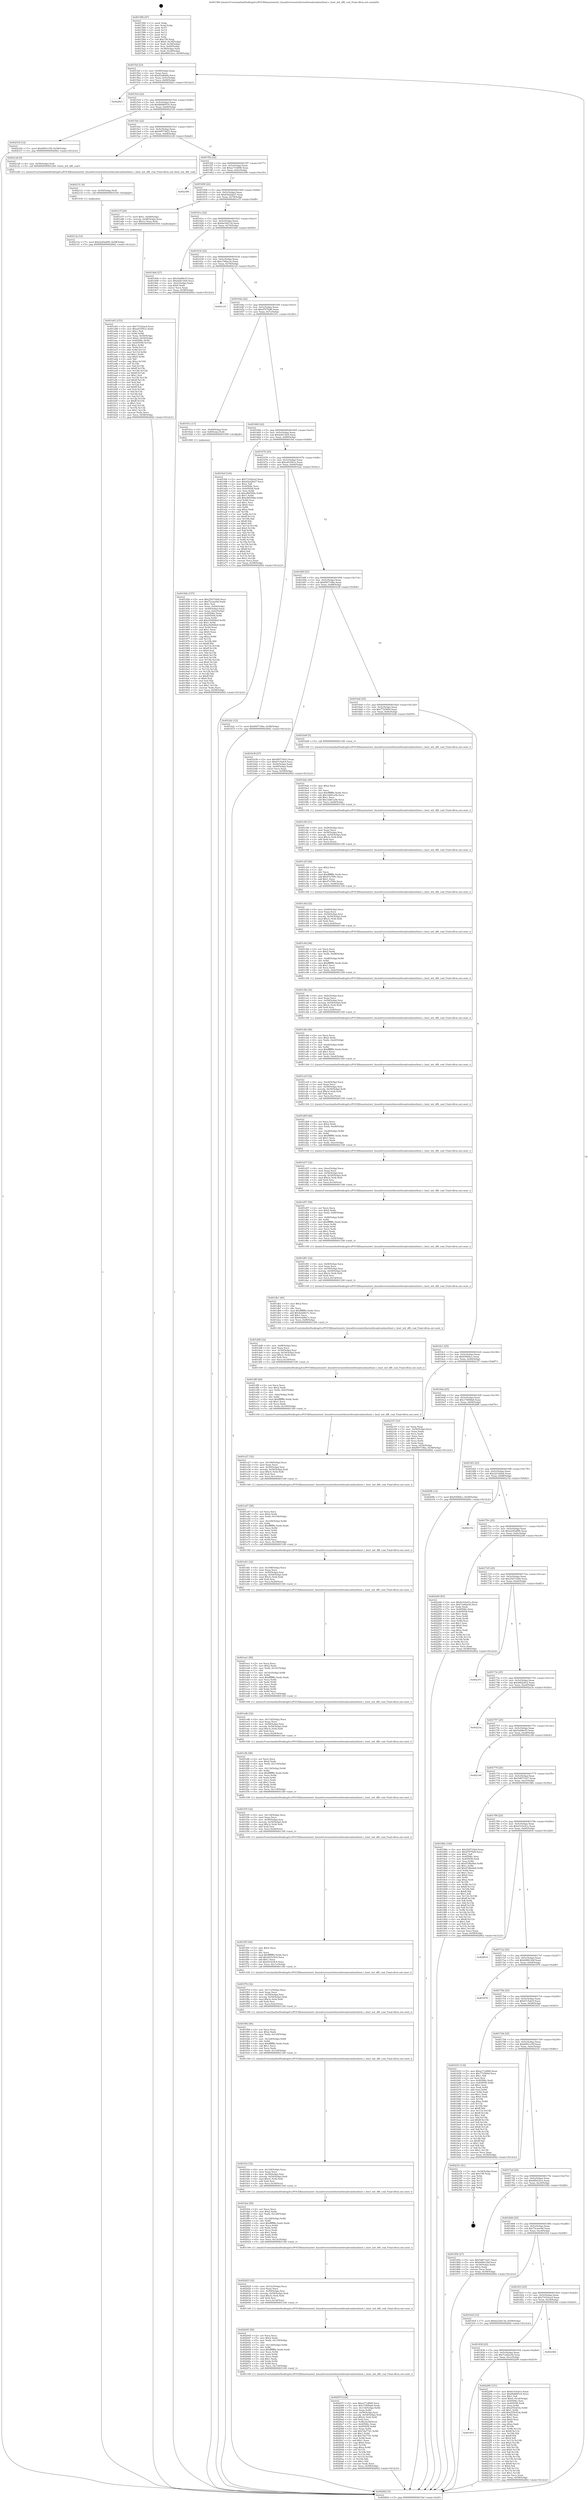digraph "0x401580" {
  label = "0x401580 (/mnt/c/Users/mathe/Desktop/tcc/POCII/binaries/extr_linuxdriversnetethernetbroadcombnxtbnxt.c_bnxt_init_dflt_coal_Final-ollvm.out::main(0))"
  labelloc = "t"
  node[shape=record]

  Entry [label="",width=0.3,height=0.3,shape=circle,fillcolor=black,style=filled]
  "0x4015af" [label="{
     0x4015af [23]\l
     | [instrs]\l
     &nbsp;&nbsp;0x4015af \<+3\>: mov -0x58(%rbp),%eax\l
     &nbsp;&nbsp;0x4015b2 \<+2\>: mov %eax,%ecx\l
     &nbsp;&nbsp;0x4015b4 \<+6\>: sub $0x83ef648a,%ecx\l
     &nbsp;&nbsp;0x4015ba \<+3\>: mov %eax,-0x5c(%rbp)\l
     &nbsp;&nbsp;0x4015bd \<+3\>: mov %ecx,-0x60(%rbp)\l
     &nbsp;&nbsp;0x4015c0 \<+6\>: je 0000000000402823 \<main+0x12a3\>\l
  }"]
  "0x402823" [label="{
     0x402823\l
  }", style=dashed]
  "0x4015c6" [label="{
     0x4015c6 [22]\l
     | [instrs]\l
     &nbsp;&nbsp;0x4015c6 \<+5\>: jmp 00000000004015cb \<main+0x4b\>\l
     &nbsp;&nbsp;0x4015cb \<+3\>: mov -0x5c(%rbp),%eax\l
     &nbsp;&nbsp;0x4015ce \<+5\>: sub $0x8b869516,%eax\l
     &nbsp;&nbsp;0x4015d3 \<+3\>: mov %eax,-0x64(%rbp)\l
     &nbsp;&nbsp;0x4015d6 \<+6\>: je 0000000000402330 \<main+0xdb0\>\l
  }"]
  Exit [label="",width=0.3,height=0.3,shape=circle,fillcolor=black,style=filled,peripheries=2]
  "0x402330" [label="{
     0x402330 [12]\l
     | [instrs]\l
     &nbsp;&nbsp;0x402330 \<+7\>: movl $0x6991e35f,-0x58(%rbp)\l
     &nbsp;&nbsp;0x402337 \<+5\>: jmp 0000000000402842 \<main+0x12c2\>\l
  }"]
  "0x4015dc" [label="{
     0x4015dc [22]\l
     | [instrs]\l
     &nbsp;&nbsp;0x4015dc \<+5\>: jmp 00000000004015e1 \<main+0x61\>\l
     &nbsp;&nbsp;0x4015e1 \<+3\>: mov -0x5c(%rbp),%eax\l
     &nbsp;&nbsp;0x4015e4 \<+5\>: sub $0x99573653,%eax\l
     &nbsp;&nbsp;0x4015e9 \<+3\>: mov %eax,-0x68(%rbp)\l
     &nbsp;&nbsp;0x4015ec \<+6\>: je 0000000000402128 \<main+0xba8\>\l
  }"]
  "0x401851" [label="{
     0x401851\l
  }", style=dashed]
  "0x402128" [label="{
     0x402128 [9]\l
     | [instrs]\l
     &nbsp;&nbsp;0x402128 \<+4\>: mov -0x50(%rbp),%rdi\l
     &nbsp;&nbsp;0x40212c \<+5\>: call 0000000000401240 \<bnxt_init_dflt_coal\>\l
     | [calls]\l
     &nbsp;&nbsp;0x401240 \{1\} (/mnt/c/Users/mathe/Desktop/tcc/POCII/binaries/extr_linuxdriversnetethernetbroadcombnxtbnxt.c_bnxt_init_dflt_coal_Final-ollvm.out::bnxt_init_dflt_coal)\l
  }"]
  "0x4015f2" [label="{
     0x4015f2 [22]\l
     | [instrs]\l
     &nbsp;&nbsp;0x4015f2 \<+5\>: jmp 00000000004015f7 \<main+0x77\>\l
     &nbsp;&nbsp;0x4015f7 \<+3\>: mov -0x5c(%rbp),%eax\l
     &nbsp;&nbsp;0x4015fa \<+5\>: sub $0xac71d668,%eax\l
     &nbsp;&nbsp;0x4015ff \<+3\>: mov %eax,-0x6c(%rbp)\l
     &nbsp;&nbsp;0x401602 \<+6\>: je 0000000000402398 \<main+0xe18\>\l
  }"]
  "0x402299" [label="{
     0x402299 [151]\l
     | [instrs]\l
     &nbsp;&nbsp;0x402299 \<+5\>: mov $0x6103e41e,%eax\l
     &nbsp;&nbsp;0x40229e \<+5\>: mov $0x8b869516,%ecx\l
     &nbsp;&nbsp;0x4022a3 \<+2\>: mov $0x1,%dl\l
     &nbsp;&nbsp;0x4022a5 \<+7\>: movl $0x0,-0x34(%rbp)\l
     &nbsp;&nbsp;0x4022ac \<+7\>: mov 0x40506c,%esi\l
     &nbsp;&nbsp;0x4022b3 \<+7\>: mov 0x405058,%edi\l
     &nbsp;&nbsp;0x4022ba \<+3\>: mov %esi,%r8d\l
     &nbsp;&nbsp;0x4022bd \<+7\>: sub $0x255ed1fa,%r8d\l
     &nbsp;&nbsp;0x4022c4 \<+4\>: sub $0x1,%r8d\l
     &nbsp;&nbsp;0x4022c8 \<+7\>: add $0x255ed1fa,%r8d\l
     &nbsp;&nbsp;0x4022cf \<+4\>: imul %r8d,%esi\l
     &nbsp;&nbsp;0x4022d3 \<+3\>: and $0x1,%esi\l
     &nbsp;&nbsp;0x4022d6 \<+3\>: cmp $0x0,%esi\l
     &nbsp;&nbsp;0x4022d9 \<+4\>: sete %r9b\l
     &nbsp;&nbsp;0x4022dd \<+3\>: cmp $0xa,%edi\l
     &nbsp;&nbsp;0x4022e0 \<+4\>: setl %r10b\l
     &nbsp;&nbsp;0x4022e4 \<+3\>: mov %r9b,%r11b\l
     &nbsp;&nbsp;0x4022e7 \<+4\>: xor $0xff,%r11b\l
     &nbsp;&nbsp;0x4022eb \<+3\>: mov %r10b,%bl\l
     &nbsp;&nbsp;0x4022ee \<+3\>: xor $0xff,%bl\l
     &nbsp;&nbsp;0x4022f1 \<+3\>: xor $0x0,%dl\l
     &nbsp;&nbsp;0x4022f4 \<+3\>: mov %r11b,%r14b\l
     &nbsp;&nbsp;0x4022f7 \<+4\>: and $0x0,%r14b\l
     &nbsp;&nbsp;0x4022fb \<+3\>: and %dl,%r9b\l
     &nbsp;&nbsp;0x4022fe \<+3\>: mov %bl,%r15b\l
     &nbsp;&nbsp;0x402301 \<+4\>: and $0x0,%r15b\l
     &nbsp;&nbsp;0x402305 \<+3\>: and %dl,%r10b\l
     &nbsp;&nbsp;0x402308 \<+3\>: or %r9b,%r14b\l
     &nbsp;&nbsp;0x40230b \<+3\>: or %r10b,%r15b\l
     &nbsp;&nbsp;0x40230e \<+3\>: xor %r15b,%r14b\l
     &nbsp;&nbsp;0x402311 \<+3\>: or %bl,%r11b\l
     &nbsp;&nbsp;0x402314 \<+4\>: xor $0xff,%r11b\l
     &nbsp;&nbsp;0x402318 \<+3\>: or $0x0,%dl\l
     &nbsp;&nbsp;0x40231b \<+3\>: and %dl,%r11b\l
     &nbsp;&nbsp;0x40231e \<+3\>: or %r11b,%r14b\l
     &nbsp;&nbsp;0x402321 \<+4\>: test $0x1,%r14b\l
     &nbsp;&nbsp;0x402325 \<+3\>: cmovne %ecx,%eax\l
     &nbsp;&nbsp;0x402328 \<+3\>: mov %eax,-0x58(%rbp)\l
     &nbsp;&nbsp;0x40232b \<+5\>: jmp 0000000000402842 \<main+0x12c2\>\l
  }"]
  "0x402398" [label="{
     0x402398\l
  }", style=dashed]
  "0x401608" [label="{
     0x401608 [22]\l
     | [instrs]\l
     &nbsp;&nbsp;0x401608 \<+5\>: jmp 000000000040160d \<main+0x8d\>\l
     &nbsp;&nbsp;0x40160d \<+3\>: mov -0x5c(%rbp),%eax\l
     &nbsp;&nbsp;0x401610 \<+5\>: sub $0xb5a42b27,%eax\l
     &nbsp;&nbsp;0x401615 \<+3\>: mov %eax,-0x70(%rbp)\l
     &nbsp;&nbsp;0x401618 \<+6\>: je 0000000000401a7f \<main+0x4ff\>\l
  }"]
  "0x401838" [label="{
     0x401838 [25]\l
     | [instrs]\l
     &nbsp;&nbsp;0x401838 \<+5\>: jmp 000000000040183d \<main+0x2bd\>\l
     &nbsp;&nbsp;0x40183d \<+3\>: mov -0x5c(%rbp),%eax\l
     &nbsp;&nbsp;0x401840 \<+5\>: sub $0x7ca82a36,%eax\l
     &nbsp;&nbsp;0x401845 \<+6\>: mov %eax,-0xcc(%rbp)\l
     &nbsp;&nbsp;0x40184b \<+6\>: je 0000000000402299 \<main+0xd19\>\l
  }"]
  "0x401a7f" [label="{
     0x401a7f [20]\l
     | [instrs]\l
     &nbsp;&nbsp;0x401a7f \<+7\>: movl $0x1,-0x48(%rbp)\l
     &nbsp;&nbsp;0x401a86 \<+4\>: movslq -0x48(%rbp),%rax\l
     &nbsp;&nbsp;0x401a8a \<+4\>: imul $0x3c,%rax,%rdi\l
     &nbsp;&nbsp;0x401a8e \<+5\>: call 0000000000401050 \<malloc@plt\>\l
     | [calls]\l
     &nbsp;&nbsp;0x401050 \{1\} (unknown)\l
  }"]
  "0x40161e" [label="{
     0x40161e [22]\l
     | [instrs]\l
     &nbsp;&nbsp;0x40161e \<+5\>: jmp 0000000000401623 \<main+0xa3\>\l
     &nbsp;&nbsp;0x401623 \<+3\>: mov -0x5c(%rbp),%eax\l
     &nbsp;&nbsp;0x401626 \<+5\>: sub $0xbe34d13d,%eax\l
     &nbsp;&nbsp;0x40162b \<+3\>: mov %eax,-0x74(%rbp)\l
     &nbsp;&nbsp;0x40162e \<+6\>: je 00000000004019d4 \<main+0x454\>\l
  }"]
  "0x40236d" [label="{
     0x40236d\l
  }", style=dashed]
  "0x4019d4" [label="{
     0x4019d4 [27]\l
     | [instrs]\l
     &nbsp;&nbsp;0x4019d4 \<+5\>: mov $0x5ad96cf3,%eax\l
     &nbsp;&nbsp;0x4019d9 \<+5\>: mov $0xde813fe9,%ecx\l
     &nbsp;&nbsp;0x4019de \<+3\>: mov -0x2c(%rbp),%edx\l
     &nbsp;&nbsp;0x4019e1 \<+3\>: cmp $0x0,%edx\l
     &nbsp;&nbsp;0x4019e4 \<+3\>: cmove %ecx,%eax\l
     &nbsp;&nbsp;0x4019e7 \<+3\>: mov %eax,-0x58(%rbp)\l
     &nbsp;&nbsp;0x4019ea \<+5\>: jmp 0000000000402842 \<main+0x12c2\>\l
  }"]
  "0x401634" [label="{
     0x401634 [22]\l
     | [instrs]\l
     &nbsp;&nbsp;0x401634 \<+5\>: jmp 0000000000401639 \<main+0xb9\>\l
     &nbsp;&nbsp;0x401639 \<+3\>: mov -0x5c(%rbp),%eax\l
     &nbsp;&nbsp;0x40163c \<+5\>: sub $0xc748accb,%eax\l
     &nbsp;&nbsp;0x401641 \<+3\>: mov %eax,-0x78(%rbp)\l
     &nbsp;&nbsp;0x401644 \<+6\>: je 00000000004021a5 \<main+0xc25\>\l
  }"]
  "0x40213a" [label="{
     0x40213a [12]\l
     | [instrs]\l
     &nbsp;&nbsp;0x40213a \<+7\>: movl $0x2245a890,-0x58(%rbp)\l
     &nbsp;&nbsp;0x402141 \<+5\>: jmp 0000000000402842 \<main+0x12c2\>\l
  }"]
  "0x4021a5" [label="{
     0x4021a5\l
  }", style=dashed]
  "0x40164a" [label="{
     0x40164a [22]\l
     | [instrs]\l
     &nbsp;&nbsp;0x40164a \<+5\>: jmp 000000000040164f \<main+0xcf\>\l
     &nbsp;&nbsp;0x40164f \<+3\>: mov -0x5c(%rbp),%eax\l
     &nbsp;&nbsp;0x401652 \<+5\>: sub $0xd767faf9,%eax\l
     &nbsp;&nbsp;0x401657 \<+3\>: mov %eax,-0x7c(%rbp)\l
     &nbsp;&nbsp;0x40165a \<+6\>: je 000000000040191e \<main+0x39e\>\l
  }"]
  "0x402131" [label="{
     0x402131 [9]\l
     | [instrs]\l
     &nbsp;&nbsp;0x402131 \<+4\>: mov -0x50(%rbp),%rdi\l
     &nbsp;&nbsp;0x402135 \<+5\>: call 0000000000401030 \<free@plt\>\l
     | [calls]\l
     &nbsp;&nbsp;0x401030 \{1\} (unknown)\l
  }"]
  "0x40191e" [label="{
     0x40191e [13]\l
     | [instrs]\l
     &nbsp;&nbsp;0x40191e \<+4\>: mov -0x40(%rbp),%rax\l
     &nbsp;&nbsp;0x401922 \<+4\>: mov 0x8(%rax),%rdi\l
     &nbsp;&nbsp;0x401926 \<+5\>: call 0000000000401060 \<atoi@plt\>\l
     | [calls]\l
     &nbsp;&nbsp;0x401060 \{1\} (unknown)\l
  }"]
  "0x401660" [label="{
     0x401660 [22]\l
     | [instrs]\l
     &nbsp;&nbsp;0x401660 \<+5\>: jmp 0000000000401665 \<main+0xe5\>\l
     &nbsp;&nbsp;0x401665 \<+3\>: mov -0x5c(%rbp),%eax\l
     &nbsp;&nbsp;0x401668 \<+5\>: sub $0xde813fe9,%eax\l
     &nbsp;&nbsp;0x40166d \<+3\>: mov %eax,-0x80(%rbp)\l
     &nbsp;&nbsp;0x401670 \<+6\>: je 00000000004019ef \<main+0x46f\>\l
  }"]
  "0x40207f" [label="{
     0x40207f [124]\l
     | [instrs]\l
     &nbsp;&nbsp;0x40207f \<+5\>: mov $0xac71d668,%ecx\l
     &nbsp;&nbsp;0x402084 \<+5\>: mov $0x176f48a8,%edx\l
     &nbsp;&nbsp;0x402089 \<+7\>: mov -0x134(%rbp),%r8d\l
     &nbsp;&nbsp;0x402090 \<+4\>: imul %eax,%r8d\l
     &nbsp;&nbsp;0x402094 \<+4\>: mov -0x50(%rbp),%rsi\l
     &nbsp;&nbsp;0x402098 \<+4\>: movslq -0x54(%rbp),%rdi\l
     &nbsp;&nbsp;0x40209c \<+4\>: imul $0x3c,%rdi,%rdi\l
     &nbsp;&nbsp;0x4020a0 \<+3\>: add %rdi,%rsi\l
     &nbsp;&nbsp;0x4020a3 \<+4\>: mov %r8d,0x38(%rsi)\l
     &nbsp;&nbsp;0x4020a7 \<+7\>: mov 0x40506c,%eax\l
     &nbsp;&nbsp;0x4020ae \<+8\>: mov 0x405058,%r8d\l
     &nbsp;&nbsp;0x4020b6 \<+3\>: mov %eax,%r9d\l
     &nbsp;&nbsp;0x4020b9 \<+7\>: add $0x7da77d1,%r9d\l
     &nbsp;&nbsp;0x4020c0 \<+4\>: sub $0x1,%r9d\l
     &nbsp;&nbsp;0x4020c4 \<+7\>: sub $0x7da77d1,%r9d\l
     &nbsp;&nbsp;0x4020cb \<+4\>: imul %r9d,%eax\l
     &nbsp;&nbsp;0x4020cf \<+3\>: and $0x1,%eax\l
     &nbsp;&nbsp;0x4020d2 \<+3\>: cmp $0x0,%eax\l
     &nbsp;&nbsp;0x4020d5 \<+4\>: sete %r10b\l
     &nbsp;&nbsp;0x4020d9 \<+4\>: cmp $0xa,%r8d\l
     &nbsp;&nbsp;0x4020dd \<+4\>: setl %r11b\l
     &nbsp;&nbsp;0x4020e1 \<+3\>: mov %r10b,%bl\l
     &nbsp;&nbsp;0x4020e4 \<+3\>: and %r11b,%bl\l
     &nbsp;&nbsp;0x4020e7 \<+3\>: xor %r11b,%r10b\l
     &nbsp;&nbsp;0x4020ea \<+3\>: or %r10b,%bl\l
     &nbsp;&nbsp;0x4020ed \<+3\>: test $0x1,%bl\l
     &nbsp;&nbsp;0x4020f0 \<+3\>: cmovne %edx,%ecx\l
     &nbsp;&nbsp;0x4020f3 \<+3\>: mov %ecx,-0x58(%rbp)\l
     &nbsp;&nbsp;0x4020f6 \<+5\>: jmp 0000000000402842 \<main+0x12c2\>\l
  }"]
  "0x4019ef" [label="{
     0x4019ef [144]\l
     | [instrs]\l
     &nbsp;&nbsp;0x4019ef \<+5\>: mov $0x73162acd,%eax\l
     &nbsp;&nbsp;0x4019f4 \<+5\>: mov $0xb5a42b27,%ecx\l
     &nbsp;&nbsp;0x4019f9 \<+2\>: mov $0x1,%dl\l
     &nbsp;&nbsp;0x4019fb \<+7\>: mov 0x40506c,%esi\l
     &nbsp;&nbsp;0x401a02 \<+7\>: mov 0x405058,%edi\l
     &nbsp;&nbsp;0x401a09 \<+3\>: mov %esi,%r8d\l
     &nbsp;&nbsp;0x401a0c \<+7\>: sub $0xef60599e,%r8d\l
     &nbsp;&nbsp;0x401a13 \<+4\>: sub $0x1,%r8d\l
     &nbsp;&nbsp;0x401a17 \<+7\>: add $0xef60599e,%r8d\l
     &nbsp;&nbsp;0x401a1e \<+4\>: imul %r8d,%esi\l
     &nbsp;&nbsp;0x401a22 \<+3\>: and $0x1,%esi\l
     &nbsp;&nbsp;0x401a25 \<+3\>: cmp $0x0,%esi\l
     &nbsp;&nbsp;0x401a28 \<+4\>: sete %r9b\l
     &nbsp;&nbsp;0x401a2c \<+3\>: cmp $0xa,%edi\l
     &nbsp;&nbsp;0x401a2f \<+4\>: setl %r10b\l
     &nbsp;&nbsp;0x401a33 \<+3\>: mov %r9b,%r11b\l
     &nbsp;&nbsp;0x401a36 \<+4\>: xor $0xff,%r11b\l
     &nbsp;&nbsp;0x401a3a \<+3\>: mov %r10b,%bl\l
     &nbsp;&nbsp;0x401a3d \<+3\>: xor $0xff,%bl\l
     &nbsp;&nbsp;0x401a40 \<+3\>: xor $0x0,%dl\l
     &nbsp;&nbsp;0x401a43 \<+3\>: mov %r11b,%r14b\l
     &nbsp;&nbsp;0x401a46 \<+4\>: and $0x0,%r14b\l
     &nbsp;&nbsp;0x401a4a \<+3\>: and %dl,%r9b\l
     &nbsp;&nbsp;0x401a4d \<+3\>: mov %bl,%r15b\l
     &nbsp;&nbsp;0x401a50 \<+4\>: and $0x0,%r15b\l
     &nbsp;&nbsp;0x401a54 \<+3\>: and %dl,%r10b\l
     &nbsp;&nbsp;0x401a57 \<+3\>: or %r9b,%r14b\l
     &nbsp;&nbsp;0x401a5a \<+3\>: or %r10b,%r15b\l
     &nbsp;&nbsp;0x401a5d \<+3\>: xor %r15b,%r14b\l
     &nbsp;&nbsp;0x401a60 \<+3\>: or %bl,%r11b\l
     &nbsp;&nbsp;0x401a63 \<+4\>: xor $0xff,%r11b\l
     &nbsp;&nbsp;0x401a67 \<+3\>: or $0x0,%dl\l
     &nbsp;&nbsp;0x401a6a \<+3\>: and %dl,%r11b\l
     &nbsp;&nbsp;0x401a6d \<+3\>: or %r11b,%r14b\l
     &nbsp;&nbsp;0x401a70 \<+4\>: test $0x1,%r14b\l
     &nbsp;&nbsp;0x401a74 \<+3\>: cmovne %ecx,%eax\l
     &nbsp;&nbsp;0x401a77 \<+3\>: mov %eax,-0x58(%rbp)\l
     &nbsp;&nbsp;0x401a7a \<+5\>: jmp 0000000000402842 \<main+0x12c2\>\l
  }"]
  "0x401676" [label="{
     0x401676 [25]\l
     | [instrs]\l
     &nbsp;&nbsp;0x401676 \<+5\>: jmp 000000000040167b \<main+0xfb\>\l
     &nbsp;&nbsp;0x40167b \<+3\>: mov -0x5c(%rbp),%eax\l
     &nbsp;&nbsp;0x40167e \<+5\>: sub $0xed33f41e,%eax\l
     &nbsp;&nbsp;0x401683 \<+6\>: mov %eax,-0x84(%rbp)\l
     &nbsp;&nbsp;0x401689 \<+6\>: je 0000000000401b2c \<main+0x5ac\>\l
  }"]
  "0x402045" [label="{
     0x402045 [58]\l
     | [instrs]\l
     &nbsp;&nbsp;0x402045 \<+2\>: xor %ecx,%ecx\l
     &nbsp;&nbsp;0x402047 \<+5\>: mov $0x2,%edx\l
     &nbsp;&nbsp;0x40204c \<+6\>: mov %edx,-0x130(%rbp)\l
     &nbsp;&nbsp;0x402052 \<+1\>: cltd\l
     &nbsp;&nbsp;0x402053 \<+7\>: mov -0x130(%rbp),%r8d\l
     &nbsp;&nbsp;0x40205a \<+3\>: idiv %r8d\l
     &nbsp;&nbsp;0x40205d \<+6\>: imul $0xfffffffe,%edx,%edx\l
     &nbsp;&nbsp;0x402063 \<+3\>: mov %ecx,%r9d\l
     &nbsp;&nbsp;0x402066 \<+3\>: sub %edx,%r9d\l
     &nbsp;&nbsp;0x402069 \<+2\>: mov %ecx,%edx\l
     &nbsp;&nbsp;0x40206b \<+3\>: sub $0x1,%edx\l
     &nbsp;&nbsp;0x40206e \<+3\>: add %edx,%r9d\l
     &nbsp;&nbsp;0x402071 \<+3\>: sub %r9d,%ecx\l
     &nbsp;&nbsp;0x402074 \<+6\>: mov %ecx,-0x134(%rbp)\l
     &nbsp;&nbsp;0x40207a \<+5\>: call 0000000000401160 \<next_i\>\l
     | [calls]\l
     &nbsp;&nbsp;0x401160 \{1\} (/mnt/c/Users/mathe/Desktop/tcc/POCII/binaries/extr_linuxdriversnetethernetbroadcombnxtbnxt.c_bnxt_init_dflt_coal_Final-ollvm.out::next_i)\l
  }"]
  "0x401b2c" [label="{
     0x401b2c [12]\l
     | [instrs]\l
     &nbsp;&nbsp;0x401b2c \<+7\>: movl $0xf00719be,-0x58(%rbp)\l
     &nbsp;&nbsp;0x401b33 \<+5\>: jmp 0000000000402842 \<main+0x12c2\>\l
  }"]
  "0x40168f" [label="{
     0x40168f [25]\l
     | [instrs]\l
     &nbsp;&nbsp;0x40168f \<+5\>: jmp 0000000000401694 \<main+0x114\>\l
     &nbsp;&nbsp;0x401694 \<+3\>: mov -0x5c(%rbp),%eax\l
     &nbsp;&nbsp;0x401697 \<+5\>: sub $0xf00719be,%eax\l
     &nbsp;&nbsp;0x40169c \<+6\>: mov %eax,-0x88(%rbp)\l
     &nbsp;&nbsp;0x4016a2 \<+6\>: je 0000000000401b38 \<main+0x5b8\>\l
  }"]
  "0x402025" [label="{
     0x402025 [32]\l
     | [instrs]\l
     &nbsp;&nbsp;0x402025 \<+6\>: mov -0x12c(%rbp),%ecx\l
     &nbsp;&nbsp;0x40202b \<+3\>: imul %eax,%ecx\l
     &nbsp;&nbsp;0x40202e \<+4\>: mov -0x50(%rbp),%rsi\l
     &nbsp;&nbsp;0x402032 \<+4\>: movslq -0x54(%rbp),%rdi\l
     &nbsp;&nbsp;0x402036 \<+4\>: imul $0x3c,%rdi,%rdi\l
     &nbsp;&nbsp;0x40203a \<+3\>: add %rdi,%rsi\l
     &nbsp;&nbsp;0x40203d \<+3\>: mov %ecx,0x34(%rsi)\l
     &nbsp;&nbsp;0x402040 \<+5\>: call 0000000000401160 \<next_i\>\l
     | [calls]\l
     &nbsp;&nbsp;0x401160 \{1\} (/mnt/c/Users/mathe/Desktop/tcc/POCII/binaries/extr_linuxdriversnetethernetbroadcombnxtbnxt.c_bnxt_init_dflt_coal_Final-ollvm.out::next_i)\l
  }"]
  "0x401b38" [label="{
     0x401b38 [27]\l
     | [instrs]\l
     &nbsp;&nbsp;0x401b38 \<+5\>: mov $0x99573653,%eax\l
     &nbsp;&nbsp;0x401b3d \<+5\>: mov $0x67c5afc9,%ecx\l
     &nbsp;&nbsp;0x401b42 \<+3\>: mov -0x54(%rbp),%edx\l
     &nbsp;&nbsp;0x401b45 \<+3\>: cmp -0x48(%rbp),%edx\l
     &nbsp;&nbsp;0x401b48 \<+3\>: cmovl %ecx,%eax\l
     &nbsp;&nbsp;0x401b4b \<+3\>: mov %eax,-0x58(%rbp)\l
     &nbsp;&nbsp;0x401b4e \<+5\>: jmp 0000000000402842 \<main+0x12c2\>\l
  }"]
  "0x4016a8" [label="{
     0x4016a8 [25]\l
     | [instrs]\l
     &nbsp;&nbsp;0x4016a8 \<+5\>: jmp 00000000004016ad \<main+0x12d\>\l
     &nbsp;&nbsp;0x4016ad \<+3\>: mov -0x5c(%rbp),%eax\l
     &nbsp;&nbsp;0x4016b0 \<+5\>: sub $0x772569d,%eax\l
     &nbsp;&nbsp;0x4016b5 \<+6\>: mov %eax,-0x8c(%rbp)\l
     &nbsp;&nbsp;0x4016bb \<+6\>: je 0000000000401bd9 \<main+0x659\>\l
  }"]
  "0x401feb" [label="{
     0x401feb [58]\l
     | [instrs]\l
     &nbsp;&nbsp;0x401feb \<+2\>: xor %ecx,%ecx\l
     &nbsp;&nbsp;0x401fed \<+5\>: mov $0x2,%edx\l
     &nbsp;&nbsp;0x401ff2 \<+6\>: mov %edx,-0x128(%rbp)\l
     &nbsp;&nbsp;0x401ff8 \<+1\>: cltd\l
     &nbsp;&nbsp;0x401ff9 \<+7\>: mov -0x128(%rbp),%r8d\l
     &nbsp;&nbsp;0x402000 \<+3\>: idiv %r8d\l
     &nbsp;&nbsp;0x402003 \<+6\>: imul $0xfffffffe,%edx,%edx\l
     &nbsp;&nbsp;0x402009 \<+3\>: mov %ecx,%r9d\l
     &nbsp;&nbsp;0x40200c \<+3\>: sub %edx,%r9d\l
     &nbsp;&nbsp;0x40200f \<+2\>: mov %ecx,%edx\l
     &nbsp;&nbsp;0x402011 \<+3\>: sub $0x1,%edx\l
     &nbsp;&nbsp;0x402014 \<+3\>: add %edx,%r9d\l
     &nbsp;&nbsp;0x402017 \<+3\>: sub %r9d,%ecx\l
     &nbsp;&nbsp;0x40201a \<+6\>: mov %ecx,-0x12c(%rbp)\l
     &nbsp;&nbsp;0x402020 \<+5\>: call 0000000000401160 \<next_i\>\l
     | [calls]\l
     &nbsp;&nbsp;0x401160 \{1\} (/mnt/c/Users/mathe/Desktop/tcc/POCII/binaries/extr_linuxdriversnetethernetbroadcombnxtbnxt.c_bnxt_init_dflt_coal_Final-ollvm.out::next_i)\l
  }"]
  "0x401bd9" [label="{
     0x401bd9 [5]\l
     | [instrs]\l
     &nbsp;&nbsp;0x401bd9 \<+5\>: call 0000000000401160 \<next_i\>\l
     | [calls]\l
     &nbsp;&nbsp;0x401160 \{1\} (/mnt/c/Users/mathe/Desktop/tcc/POCII/binaries/extr_linuxdriversnetethernetbroadcombnxtbnxt.c_bnxt_init_dflt_coal_Final-ollvm.out::next_i)\l
  }"]
  "0x4016c1" [label="{
     0x4016c1 [25]\l
     | [instrs]\l
     &nbsp;&nbsp;0x4016c1 \<+5\>: jmp 00000000004016c6 \<main+0x146\>\l
     &nbsp;&nbsp;0x4016c6 \<+3\>: mov -0x5c(%rbp),%eax\l
     &nbsp;&nbsp;0x4016c9 \<+5\>: sub $0x83084cc,%eax\l
     &nbsp;&nbsp;0x4016ce \<+6\>: mov %eax,-0x90(%rbp)\l
     &nbsp;&nbsp;0x4016d4 \<+6\>: je 0000000000402107 \<main+0xb87\>\l
  }"]
  "0x401fcb" [label="{
     0x401fcb [32]\l
     | [instrs]\l
     &nbsp;&nbsp;0x401fcb \<+6\>: mov -0x124(%rbp),%ecx\l
     &nbsp;&nbsp;0x401fd1 \<+3\>: imul %eax,%ecx\l
     &nbsp;&nbsp;0x401fd4 \<+4\>: mov -0x50(%rbp),%rsi\l
     &nbsp;&nbsp;0x401fd8 \<+4\>: movslq -0x54(%rbp),%rdi\l
     &nbsp;&nbsp;0x401fdc \<+4\>: imul $0x3c,%rdi,%rdi\l
     &nbsp;&nbsp;0x401fe0 \<+3\>: add %rdi,%rsi\l
     &nbsp;&nbsp;0x401fe3 \<+3\>: mov %ecx,0x30(%rsi)\l
     &nbsp;&nbsp;0x401fe6 \<+5\>: call 0000000000401160 \<next_i\>\l
     | [calls]\l
     &nbsp;&nbsp;0x401160 \{1\} (/mnt/c/Users/mathe/Desktop/tcc/POCII/binaries/extr_linuxdriversnetethernetbroadcombnxtbnxt.c_bnxt_init_dflt_coal_Final-ollvm.out::next_i)\l
  }"]
  "0x402107" [label="{
     0x402107 [33]\l
     | [instrs]\l
     &nbsp;&nbsp;0x402107 \<+2\>: xor %eax,%eax\l
     &nbsp;&nbsp;0x402109 \<+3\>: mov -0x54(%rbp),%ecx\l
     &nbsp;&nbsp;0x40210c \<+2\>: mov %eax,%edx\l
     &nbsp;&nbsp;0x40210e \<+2\>: sub %ecx,%edx\l
     &nbsp;&nbsp;0x402110 \<+2\>: mov %eax,%ecx\l
     &nbsp;&nbsp;0x402112 \<+3\>: sub $0x1,%ecx\l
     &nbsp;&nbsp;0x402115 \<+2\>: add %ecx,%edx\l
     &nbsp;&nbsp;0x402117 \<+2\>: sub %edx,%eax\l
     &nbsp;&nbsp;0x402119 \<+3\>: mov %eax,-0x54(%rbp)\l
     &nbsp;&nbsp;0x40211c \<+7\>: movl $0xf00719be,-0x58(%rbp)\l
     &nbsp;&nbsp;0x402123 \<+5\>: jmp 0000000000402842 \<main+0x12c2\>\l
  }"]
  "0x4016da" [label="{
     0x4016da [25]\l
     | [instrs]\l
     &nbsp;&nbsp;0x4016da \<+5\>: jmp 00000000004016df \<main+0x15f\>\l
     &nbsp;&nbsp;0x4016df \<+3\>: mov -0x5c(%rbp),%eax\l
     &nbsp;&nbsp;0x4016e2 \<+5\>: sub $0x176f48a8,%eax\l
     &nbsp;&nbsp;0x4016e7 \<+6\>: mov %eax,-0x94(%rbp)\l
     &nbsp;&nbsp;0x4016ed \<+6\>: je 00000000004020fb \<main+0xb7b\>\l
  }"]
  "0x401f9d" [label="{
     0x401f9d [46]\l
     | [instrs]\l
     &nbsp;&nbsp;0x401f9d \<+2\>: xor %ecx,%ecx\l
     &nbsp;&nbsp;0x401f9f \<+5\>: mov $0x2,%edx\l
     &nbsp;&nbsp;0x401fa4 \<+6\>: mov %edx,-0x120(%rbp)\l
     &nbsp;&nbsp;0x401faa \<+1\>: cltd\l
     &nbsp;&nbsp;0x401fab \<+7\>: mov -0x120(%rbp),%r8d\l
     &nbsp;&nbsp;0x401fb2 \<+3\>: idiv %r8d\l
     &nbsp;&nbsp;0x401fb5 \<+6\>: imul $0xfffffffe,%edx,%edx\l
     &nbsp;&nbsp;0x401fbb \<+3\>: sub $0x1,%ecx\l
     &nbsp;&nbsp;0x401fbe \<+2\>: sub %ecx,%edx\l
     &nbsp;&nbsp;0x401fc0 \<+6\>: mov %edx,-0x124(%rbp)\l
     &nbsp;&nbsp;0x401fc6 \<+5\>: call 0000000000401160 \<next_i\>\l
     | [calls]\l
     &nbsp;&nbsp;0x401160 \{1\} (/mnt/c/Users/mathe/Desktop/tcc/POCII/binaries/extr_linuxdriversnetethernetbroadcombnxtbnxt.c_bnxt_init_dflt_coal_Final-ollvm.out::next_i)\l
  }"]
  "0x4020fb" [label="{
     0x4020fb [12]\l
     | [instrs]\l
     &nbsp;&nbsp;0x4020fb \<+7\>: movl $0x83084cc,-0x58(%rbp)\l
     &nbsp;&nbsp;0x402102 \<+5\>: jmp 0000000000402842 \<main+0x12c2\>\l
  }"]
  "0x4016f3" [label="{
     0x4016f3 [25]\l
     | [instrs]\l
     &nbsp;&nbsp;0x4016f3 \<+5\>: jmp 00000000004016f8 \<main+0x178\>\l
     &nbsp;&nbsp;0x4016f8 \<+3\>: mov -0x5c(%rbp),%eax\l
     &nbsp;&nbsp;0x4016fb \<+5\>: sub $0x221d2feb,%eax\l
     &nbsp;&nbsp;0x401700 \<+6\>: mov %eax,-0x98(%rbp)\l
     &nbsp;&nbsp;0x401706 \<+6\>: je 0000000000402152 \<main+0xbd2\>\l
  }"]
  "0x401f7d" [label="{
     0x401f7d [32]\l
     | [instrs]\l
     &nbsp;&nbsp;0x401f7d \<+6\>: mov -0x11c(%rbp),%ecx\l
     &nbsp;&nbsp;0x401f83 \<+3\>: imul %eax,%ecx\l
     &nbsp;&nbsp;0x401f86 \<+4\>: mov -0x50(%rbp),%rsi\l
     &nbsp;&nbsp;0x401f8a \<+4\>: movslq -0x54(%rbp),%rdi\l
     &nbsp;&nbsp;0x401f8e \<+4\>: imul $0x3c,%rdi,%rdi\l
     &nbsp;&nbsp;0x401f92 \<+3\>: add %rdi,%rsi\l
     &nbsp;&nbsp;0x401f95 \<+3\>: mov %ecx,0x2c(%rsi)\l
     &nbsp;&nbsp;0x401f98 \<+5\>: call 0000000000401160 \<next_i\>\l
     | [calls]\l
     &nbsp;&nbsp;0x401160 \{1\} (/mnt/c/Users/mathe/Desktop/tcc/POCII/binaries/extr_linuxdriversnetethernetbroadcombnxtbnxt.c_bnxt_init_dflt_coal_Final-ollvm.out::next_i)\l
  }"]
  "0x402152" [label="{
     0x402152\l
  }", style=dashed]
  "0x40170c" [label="{
     0x40170c [25]\l
     | [instrs]\l
     &nbsp;&nbsp;0x40170c \<+5\>: jmp 0000000000401711 \<main+0x191\>\l
     &nbsp;&nbsp;0x401711 \<+3\>: mov -0x5c(%rbp),%eax\l
     &nbsp;&nbsp;0x401714 \<+5\>: sub $0x2245a890,%eax\l
     &nbsp;&nbsp;0x401719 \<+6\>: mov %eax,-0x9c(%rbp)\l
     &nbsp;&nbsp;0x40171f \<+6\>: je 0000000000402246 \<main+0xcc6\>\l
  }"]
  "0x401f55" [label="{
     0x401f55 [40]\l
     | [instrs]\l
     &nbsp;&nbsp;0x401f55 \<+5\>: mov $0x2,%ecx\l
     &nbsp;&nbsp;0x401f5a \<+1\>: cltd\l
     &nbsp;&nbsp;0x401f5b \<+2\>: idiv %ecx\l
     &nbsp;&nbsp;0x401f5d \<+6\>: imul $0xfffffffe,%edx,%ecx\l
     &nbsp;&nbsp;0x401f63 \<+6\>: add $0x441b3fc4,%ecx\l
     &nbsp;&nbsp;0x401f69 \<+3\>: add $0x1,%ecx\l
     &nbsp;&nbsp;0x401f6c \<+6\>: sub $0x441b3fc4,%ecx\l
     &nbsp;&nbsp;0x401f72 \<+6\>: mov %ecx,-0x11c(%rbp)\l
     &nbsp;&nbsp;0x401f78 \<+5\>: call 0000000000401160 \<next_i\>\l
     | [calls]\l
     &nbsp;&nbsp;0x401160 \{1\} (/mnt/c/Users/mathe/Desktop/tcc/POCII/binaries/extr_linuxdriversnetethernetbroadcombnxtbnxt.c_bnxt_init_dflt_coal_Final-ollvm.out::next_i)\l
  }"]
  "0x402246" [label="{
     0x402246 [83]\l
     | [instrs]\l
     &nbsp;&nbsp;0x402246 \<+5\>: mov $0x6103e41e,%eax\l
     &nbsp;&nbsp;0x40224b \<+5\>: mov $0x7ca82a36,%ecx\l
     &nbsp;&nbsp;0x402250 \<+2\>: xor %edx,%edx\l
     &nbsp;&nbsp;0x402252 \<+7\>: mov 0x40506c,%esi\l
     &nbsp;&nbsp;0x402259 \<+7\>: mov 0x405058,%edi\l
     &nbsp;&nbsp;0x402260 \<+3\>: sub $0x1,%edx\l
     &nbsp;&nbsp;0x402263 \<+3\>: mov %esi,%r8d\l
     &nbsp;&nbsp;0x402266 \<+3\>: add %edx,%r8d\l
     &nbsp;&nbsp;0x402269 \<+4\>: imul %r8d,%esi\l
     &nbsp;&nbsp;0x40226d \<+3\>: and $0x1,%esi\l
     &nbsp;&nbsp;0x402270 \<+3\>: cmp $0x0,%esi\l
     &nbsp;&nbsp;0x402273 \<+4\>: sete %r9b\l
     &nbsp;&nbsp;0x402277 \<+3\>: cmp $0xa,%edi\l
     &nbsp;&nbsp;0x40227a \<+4\>: setl %r10b\l
     &nbsp;&nbsp;0x40227e \<+3\>: mov %r9b,%r11b\l
     &nbsp;&nbsp;0x402281 \<+3\>: and %r10b,%r11b\l
     &nbsp;&nbsp;0x402284 \<+3\>: xor %r10b,%r9b\l
     &nbsp;&nbsp;0x402287 \<+3\>: or %r9b,%r11b\l
     &nbsp;&nbsp;0x40228a \<+4\>: test $0x1,%r11b\l
     &nbsp;&nbsp;0x40228e \<+3\>: cmovne %ecx,%eax\l
     &nbsp;&nbsp;0x402291 \<+3\>: mov %eax,-0x58(%rbp)\l
     &nbsp;&nbsp;0x402294 \<+5\>: jmp 0000000000402842 \<main+0x12c2\>\l
  }"]
  "0x401725" [label="{
     0x401725 [25]\l
     | [instrs]\l
     &nbsp;&nbsp;0x401725 \<+5\>: jmp 000000000040172a \<main+0x1aa\>\l
     &nbsp;&nbsp;0x40172a \<+3\>: mov -0x5c(%rbp),%eax\l
     &nbsp;&nbsp;0x40172d \<+5\>: sub $0x25d7320d,%eax\l
     &nbsp;&nbsp;0x401732 \<+6\>: mov %eax,-0xa0(%rbp)\l
     &nbsp;&nbsp;0x401738 \<+6\>: je 0000000000402351 \<main+0xdd1\>\l
  }"]
  "0x401f35" [label="{
     0x401f35 [32]\l
     | [instrs]\l
     &nbsp;&nbsp;0x401f35 \<+6\>: mov -0x118(%rbp),%ecx\l
     &nbsp;&nbsp;0x401f3b \<+3\>: imul %eax,%ecx\l
     &nbsp;&nbsp;0x401f3e \<+4\>: mov -0x50(%rbp),%rsi\l
     &nbsp;&nbsp;0x401f42 \<+4\>: movslq -0x54(%rbp),%rdi\l
     &nbsp;&nbsp;0x401f46 \<+4\>: imul $0x3c,%rdi,%rdi\l
     &nbsp;&nbsp;0x401f4a \<+3\>: add %rdi,%rsi\l
     &nbsp;&nbsp;0x401f4d \<+3\>: mov %ecx,0x28(%rsi)\l
     &nbsp;&nbsp;0x401f50 \<+5\>: call 0000000000401160 \<next_i\>\l
     | [calls]\l
     &nbsp;&nbsp;0x401160 \{1\} (/mnt/c/Users/mathe/Desktop/tcc/POCII/binaries/extr_linuxdriversnetethernetbroadcombnxtbnxt.c_bnxt_init_dflt_coal_Final-ollvm.out::next_i)\l
  }"]
  "0x402351" [label="{
     0x402351\l
  }", style=dashed]
  "0x40173e" [label="{
     0x40173e [25]\l
     | [instrs]\l
     &nbsp;&nbsp;0x40173e \<+5\>: jmp 0000000000401743 \<main+0x1c3\>\l
     &nbsp;&nbsp;0x401743 \<+3\>: mov -0x5c(%rbp),%eax\l
     &nbsp;&nbsp;0x401746 \<+5\>: sub $0x46622fc2,%eax\l
     &nbsp;&nbsp;0x40174b \<+6\>: mov %eax,-0xa4(%rbp)\l
     &nbsp;&nbsp;0x401751 \<+6\>: je 000000000040223a \<main+0xcba\>\l
  }"]
  "0x401efb" [label="{
     0x401efb [58]\l
     | [instrs]\l
     &nbsp;&nbsp;0x401efb \<+2\>: xor %ecx,%ecx\l
     &nbsp;&nbsp;0x401efd \<+5\>: mov $0x2,%edx\l
     &nbsp;&nbsp;0x401f02 \<+6\>: mov %edx,-0x114(%rbp)\l
     &nbsp;&nbsp;0x401f08 \<+1\>: cltd\l
     &nbsp;&nbsp;0x401f09 \<+7\>: mov -0x114(%rbp),%r8d\l
     &nbsp;&nbsp;0x401f10 \<+3\>: idiv %r8d\l
     &nbsp;&nbsp;0x401f13 \<+6\>: imul $0xfffffffe,%edx,%edx\l
     &nbsp;&nbsp;0x401f19 \<+3\>: mov %ecx,%r9d\l
     &nbsp;&nbsp;0x401f1c \<+3\>: sub %edx,%r9d\l
     &nbsp;&nbsp;0x401f1f \<+2\>: mov %ecx,%edx\l
     &nbsp;&nbsp;0x401f21 \<+3\>: sub $0x1,%edx\l
     &nbsp;&nbsp;0x401f24 \<+3\>: add %edx,%r9d\l
     &nbsp;&nbsp;0x401f27 \<+3\>: sub %r9d,%ecx\l
     &nbsp;&nbsp;0x401f2a \<+6\>: mov %ecx,-0x118(%rbp)\l
     &nbsp;&nbsp;0x401f30 \<+5\>: call 0000000000401160 \<next_i\>\l
     | [calls]\l
     &nbsp;&nbsp;0x401160 \{1\} (/mnt/c/Users/mathe/Desktop/tcc/POCII/binaries/extr_linuxdriversnetethernetbroadcombnxtbnxt.c_bnxt_init_dflt_coal_Final-ollvm.out::next_i)\l
  }"]
  "0x40223a" [label="{
     0x40223a\l
  }", style=dashed]
  "0x401757" [label="{
     0x401757 [25]\l
     | [instrs]\l
     &nbsp;&nbsp;0x401757 \<+5\>: jmp 000000000040175c \<main+0x1dc\>\l
     &nbsp;&nbsp;0x40175c \<+3\>: mov -0x5c(%rbp),%eax\l
     &nbsp;&nbsp;0x40175f \<+5\>: sub $0x5ad96cf3,%eax\l
     &nbsp;&nbsp;0x401764 \<+6\>: mov %eax,-0xa8(%rbp)\l
     &nbsp;&nbsp;0x40176a \<+6\>: je 0000000000402146 \<main+0xbc6\>\l
  }"]
  "0x401edb" [label="{
     0x401edb [32]\l
     | [instrs]\l
     &nbsp;&nbsp;0x401edb \<+6\>: mov -0x110(%rbp),%ecx\l
     &nbsp;&nbsp;0x401ee1 \<+3\>: imul %eax,%ecx\l
     &nbsp;&nbsp;0x401ee4 \<+4\>: mov -0x50(%rbp),%rsi\l
     &nbsp;&nbsp;0x401ee8 \<+4\>: movslq -0x54(%rbp),%rdi\l
     &nbsp;&nbsp;0x401eec \<+4\>: imul $0x3c,%rdi,%rdi\l
     &nbsp;&nbsp;0x401ef0 \<+3\>: add %rdi,%rsi\l
     &nbsp;&nbsp;0x401ef3 \<+3\>: mov %ecx,0x24(%rsi)\l
     &nbsp;&nbsp;0x401ef6 \<+5\>: call 0000000000401160 \<next_i\>\l
     | [calls]\l
     &nbsp;&nbsp;0x401160 \{1\} (/mnt/c/Users/mathe/Desktop/tcc/POCII/binaries/extr_linuxdriversnetethernetbroadcombnxtbnxt.c_bnxt_init_dflt_coal_Final-ollvm.out::next_i)\l
  }"]
  "0x402146" [label="{
     0x402146\l
  }", style=dashed]
  "0x401770" [label="{
     0x401770 [25]\l
     | [instrs]\l
     &nbsp;&nbsp;0x401770 \<+5\>: jmp 0000000000401775 \<main+0x1f5\>\l
     &nbsp;&nbsp;0x401775 \<+3\>: mov -0x5c(%rbp),%eax\l
     &nbsp;&nbsp;0x401778 \<+5\>: sub $0x5d871b27,%eax\l
     &nbsp;&nbsp;0x40177d \<+6\>: mov %eax,-0xac(%rbp)\l
     &nbsp;&nbsp;0x401783 \<+6\>: je 000000000040188e \<main+0x30e\>\l
  }"]
  "0x401ea1" [label="{
     0x401ea1 [58]\l
     | [instrs]\l
     &nbsp;&nbsp;0x401ea1 \<+2\>: xor %ecx,%ecx\l
     &nbsp;&nbsp;0x401ea3 \<+5\>: mov $0x2,%edx\l
     &nbsp;&nbsp;0x401ea8 \<+6\>: mov %edx,-0x10c(%rbp)\l
     &nbsp;&nbsp;0x401eae \<+1\>: cltd\l
     &nbsp;&nbsp;0x401eaf \<+7\>: mov -0x10c(%rbp),%r8d\l
     &nbsp;&nbsp;0x401eb6 \<+3\>: idiv %r8d\l
     &nbsp;&nbsp;0x401eb9 \<+6\>: imul $0xfffffffe,%edx,%edx\l
     &nbsp;&nbsp;0x401ebf \<+3\>: mov %ecx,%r9d\l
     &nbsp;&nbsp;0x401ec2 \<+3\>: sub %edx,%r9d\l
     &nbsp;&nbsp;0x401ec5 \<+2\>: mov %ecx,%edx\l
     &nbsp;&nbsp;0x401ec7 \<+3\>: sub $0x1,%edx\l
     &nbsp;&nbsp;0x401eca \<+3\>: add %edx,%r9d\l
     &nbsp;&nbsp;0x401ecd \<+3\>: sub %r9d,%ecx\l
     &nbsp;&nbsp;0x401ed0 \<+6\>: mov %ecx,-0x110(%rbp)\l
     &nbsp;&nbsp;0x401ed6 \<+5\>: call 0000000000401160 \<next_i\>\l
     | [calls]\l
     &nbsp;&nbsp;0x401160 \{1\} (/mnt/c/Users/mathe/Desktop/tcc/POCII/binaries/extr_linuxdriversnetethernetbroadcombnxtbnxt.c_bnxt_init_dflt_coal_Final-ollvm.out::next_i)\l
  }"]
  "0x40188e" [label="{
     0x40188e [144]\l
     | [instrs]\l
     &nbsp;&nbsp;0x40188e \<+5\>: mov $0x25d7320d,%eax\l
     &nbsp;&nbsp;0x401893 \<+5\>: mov $0xd767faf9,%ecx\l
     &nbsp;&nbsp;0x401898 \<+2\>: mov $0x1,%dl\l
     &nbsp;&nbsp;0x40189a \<+7\>: mov 0x40506c,%esi\l
     &nbsp;&nbsp;0x4018a1 \<+7\>: mov 0x405058,%edi\l
     &nbsp;&nbsp;0x4018a8 \<+3\>: mov %esi,%r8d\l
     &nbsp;&nbsp;0x4018ab \<+7\>: sub $0x97d6a9e6,%r8d\l
     &nbsp;&nbsp;0x4018b2 \<+4\>: sub $0x1,%r8d\l
     &nbsp;&nbsp;0x4018b6 \<+7\>: add $0x97d6a9e6,%r8d\l
     &nbsp;&nbsp;0x4018bd \<+4\>: imul %r8d,%esi\l
     &nbsp;&nbsp;0x4018c1 \<+3\>: and $0x1,%esi\l
     &nbsp;&nbsp;0x4018c4 \<+3\>: cmp $0x0,%esi\l
     &nbsp;&nbsp;0x4018c7 \<+4\>: sete %r9b\l
     &nbsp;&nbsp;0x4018cb \<+3\>: cmp $0xa,%edi\l
     &nbsp;&nbsp;0x4018ce \<+4\>: setl %r10b\l
     &nbsp;&nbsp;0x4018d2 \<+3\>: mov %r9b,%r11b\l
     &nbsp;&nbsp;0x4018d5 \<+4\>: xor $0xff,%r11b\l
     &nbsp;&nbsp;0x4018d9 \<+3\>: mov %r10b,%bl\l
     &nbsp;&nbsp;0x4018dc \<+3\>: xor $0xff,%bl\l
     &nbsp;&nbsp;0x4018df \<+3\>: xor $0x1,%dl\l
     &nbsp;&nbsp;0x4018e2 \<+3\>: mov %r11b,%r14b\l
     &nbsp;&nbsp;0x4018e5 \<+4\>: and $0xff,%r14b\l
     &nbsp;&nbsp;0x4018e9 \<+3\>: and %dl,%r9b\l
     &nbsp;&nbsp;0x4018ec \<+3\>: mov %bl,%r15b\l
     &nbsp;&nbsp;0x4018ef \<+4\>: and $0xff,%r15b\l
     &nbsp;&nbsp;0x4018f3 \<+3\>: and %dl,%r10b\l
     &nbsp;&nbsp;0x4018f6 \<+3\>: or %r9b,%r14b\l
     &nbsp;&nbsp;0x4018f9 \<+3\>: or %r10b,%r15b\l
     &nbsp;&nbsp;0x4018fc \<+3\>: xor %r15b,%r14b\l
     &nbsp;&nbsp;0x4018ff \<+3\>: or %bl,%r11b\l
     &nbsp;&nbsp;0x401902 \<+4\>: xor $0xff,%r11b\l
     &nbsp;&nbsp;0x401906 \<+3\>: or $0x1,%dl\l
     &nbsp;&nbsp;0x401909 \<+3\>: and %dl,%r11b\l
     &nbsp;&nbsp;0x40190c \<+3\>: or %r11b,%r14b\l
     &nbsp;&nbsp;0x40190f \<+4\>: test $0x1,%r14b\l
     &nbsp;&nbsp;0x401913 \<+3\>: cmovne %ecx,%eax\l
     &nbsp;&nbsp;0x401916 \<+3\>: mov %eax,-0x58(%rbp)\l
     &nbsp;&nbsp;0x401919 \<+5\>: jmp 0000000000402842 \<main+0x12c2\>\l
  }"]
  "0x401789" [label="{
     0x401789 [25]\l
     | [instrs]\l
     &nbsp;&nbsp;0x401789 \<+5\>: jmp 000000000040178e \<main+0x20e\>\l
     &nbsp;&nbsp;0x40178e \<+3\>: mov -0x5c(%rbp),%eax\l
     &nbsp;&nbsp;0x401791 \<+5\>: sub $0x6103e41e,%eax\l
     &nbsp;&nbsp;0x401796 \<+6\>: mov %eax,-0xb0(%rbp)\l
     &nbsp;&nbsp;0x40179c \<+6\>: je 0000000000402834 \<main+0x12b4\>\l
  }"]
  "0x401e81" [label="{
     0x401e81 [32]\l
     | [instrs]\l
     &nbsp;&nbsp;0x401e81 \<+6\>: mov -0x108(%rbp),%ecx\l
     &nbsp;&nbsp;0x401e87 \<+3\>: imul %eax,%ecx\l
     &nbsp;&nbsp;0x401e8a \<+4\>: mov -0x50(%rbp),%rsi\l
     &nbsp;&nbsp;0x401e8e \<+4\>: movslq -0x54(%rbp),%rdi\l
     &nbsp;&nbsp;0x401e92 \<+4\>: imul $0x3c,%rdi,%rdi\l
     &nbsp;&nbsp;0x401e96 \<+3\>: add %rdi,%rsi\l
     &nbsp;&nbsp;0x401e99 \<+3\>: mov %ecx,0x20(%rsi)\l
     &nbsp;&nbsp;0x401e9c \<+5\>: call 0000000000401160 \<next_i\>\l
     | [calls]\l
     &nbsp;&nbsp;0x401160 \{1\} (/mnt/c/Users/mathe/Desktop/tcc/POCII/binaries/extr_linuxdriversnetethernetbroadcombnxtbnxt.c_bnxt_init_dflt_coal_Final-ollvm.out::next_i)\l
  }"]
  "0x402834" [label="{
     0x402834\l
  }", style=dashed]
  "0x4017a2" [label="{
     0x4017a2 [25]\l
     | [instrs]\l
     &nbsp;&nbsp;0x4017a2 \<+5\>: jmp 00000000004017a7 \<main+0x227\>\l
     &nbsp;&nbsp;0x4017a7 \<+3\>: mov -0x5c(%rbp),%eax\l
     &nbsp;&nbsp;0x4017aa \<+5\>: sub $0x648612bf,%eax\l
     &nbsp;&nbsp;0x4017af \<+6\>: mov %eax,-0xb4(%rbp)\l
     &nbsp;&nbsp;0x4017b5 \<+6\>: je 0000000000401876 \<main+0x2f6\>\l
  }"]
  "0x401e47" [label="{
     0x401e47 [58]\l
     | [instrs]\l
     &nbsp;&nbsp;0x401e47 \<+2\>: xor %ecx,%ecx\l
     &nbsp;&nbsp;0x401e49 \<+5\>: mov $0x2,%edx\l
     &nbsp;&nbsp;0x401e4e \<+6\>: mov %edx,-0x104(%rbp)\l
     &nbsp;&nbsp;0x401e54 \<+1\>: cltd\l
     &nbsp;&nbsp;0x401e55 \<+7\>: mov -0x104(%rbp),%r8d\l
     &nbsp;&nbsp;0x401e5c \<+3\>: idiv %r8d\l
     &nbsp;&nbsp;0x401e5f \<+6\>: imul $0xfffffffe,%edx,%edx\l
     &nbsp;&nbsp;0x401e65 \<+3\>: mov %ecx,%r9d\l
     &nbsp;&nbsp;0x401e68 \<+3\>: sub %edx,%r9d\l
     &nbsp;&nbsp;0x401e6b \<+2\>: mov %ecx,%edx\l
     &nbsp;&nbsp;0x401e6d \<+3\>: sub $0x1,%edx\l
     &nbsp;&nbsp;0x401e70 \<+3\>: add %edx,%r9d\l
     &nbsp;&nbsp;0x401e73 \<+3\>: sub %r9d,%ecx\l
     &nbsp;&nbsp;0x401e76 \<+6\>: mov %ecx,-0x108(%rbp)\l
     &nbsp;&nbsp;0x401e7c \<+5\>: call 0000000000401160 \<next_i\>\l
     | [calls]\l
     &nbsp;&nbsp;0x401160 \{1\} (/mnt/c/Users/mathe/Desktop/tcc/POCII/binaries/extr_linuxdriversnetethernetbroadcombnxtbnxt.c_bnxt_init_dflt_coal_Final-ollvm.out::next_i)\l
  }"]
  "0x401876" [label="{
     0x401876\l
  }", style=dashed]
  "0x4017bb" [label="{
     0x4017bb [25]\l
     | [instrs]\l
     &nbsp;&nbsp;0x4017bb \<+5\>: jmp 00000000004017c0 \<main+0x240\>\l
     &nbsp;&nbsp;0x4017c0 \<+3\>: mov -0x5c(%rbp),%eax\l
     &nbsp;&nbsp;0x4017c3 \<+5\>: sub $0x67c5afc9,%eax\l
     &nbsp;&nbsp;0x4017c8 \<+6\>: mov %eax,-0xb8(%rbp)\l
     &nbsp;&nbsp;0x4017ce \<+6\>: je 0000000000401b53 \<main+0x5d3\>\l
  }"]
  "0x401e27" [label="{
     0x401e27 [32]\l
     | [instrs]\l
     &nbsp;&nbsp;0x401e27 \<+6\>: mov -0x100(%rbp),%ecx\l
     &nbsp;&nbsp;0x401e2d \<+3\>: imul %eax,%ecx\l
     &nbsp;&nbsp;0x401e30 \<+4\>: mov -0x50(%rbp),%rsi\l
     &nbsp;&nbsp;0x401e34 \<+4\>: movslq -0x54(%rbp),%rdi\l
     &nbsp;&nbsp;0x401e38 \<+4\>: imul $0x3c,%rdi,%rdi\l
     &nbsp;&nbsp;0x401e3c \<+3\>: add %rdi,%rsi\l
     &nbsp;&nbsp;0x401e3f \<+3\>: mov %ecx,0x1c(%rsi)\l
     &nbsp;&nbsp;0x401e42 \<+5\>: call 0000000000401160 \<next_i\>\l
     | [calls]\l
     &nbsp;&nbsp;0x401160 \{1\} (/mnt/c/Users/mathe/Desktop/tcc/POCII/binaries/extr_linuxdriversnetethernetbroadcombnxtbnxt.c_bnxt_init_dflt_coal_Final-ollvm.out::next_i)\l
  }"]
  "0x401b53" [label="{
     0x401b53 [134]\l
     | [instrs]\l
     &nbsp;&nbsp;0x401b53 \<+5\>: mov $0xac71d668,%eax\l
     &nbsp;&nbsp;0x401b58 \<+5\>: mov $0x772569d,%ecx\l
     &nbsp;&nbsp;0x401b5d \<+2\>: mov $0x1,%dl\l
     &nbsp;&nbsp;0x401b5f \<+2\>: xor %esi,%esi\l
     &nbsp;&nbsp;0x401b61 \<+7\>: mov 0x40506c,%edi\l
     &nbsp;&nbsp;0x401b68 \<+8\>: mov 0x405058,%r8d\l
     &nbsp;&nbsp;0x401b70 \<+3\>: sub $0x1,%esi\l
     &nbsp;&nbsp;0x401b73 \<+3\>: mov %edi,%r9d\l
     &nbsp;&nbsp;0x401b76 \<+3\>: add %esi,%r9d\l
     &nbsp;&nbsp;0x401b79 \<+4\>: imul %r9d,%edi\l
     &nbsp;&nbsp;0x401b7d \<+3\>: and $0x1,%edi\l
     &nbsp;&nbsp;0x401b80 \<+3\>: cmp $0x0,%edi\l
     &nbsp;&nbsp;0x401b83 \<+4\>: sete %r10b\l
     &nbsp;&nbsp;0x401b87 \<+4\>: cmp $0xa,%r8d\l
     &nbsp;&nbsp;0x401b8b \<+4\>: setl %r11b\l
     &nbsp;&nbsp;0x401b8f \<+3\>: mov %r10b,%bl\l
     &nbsp;&nbsp;0x401b92 \<+3\>: xor $0xff,%bl\l
     &nbsp;&nbsp;0x401b95 \<+3\>: mov %r11b,%r14b\l
     &nbsp;&nbsp;0x401b98 \<+4\>: xor $0xff,%r14b\l
     &nbsp;&nbsp;0x401b9c \<+3\>: xor $0x1,%dl\l
     &nbsp;&nbsp;0x401b9f \<+3\>: mov %bl,%r15b\l
     &nbsp;&nbsp;0x401ba2 \<+4\>: and $0xff,%r15b\l
     &nbsp;&nbsp;0x401ba6 \<+3\>: and %dl,%r10b\l
     &nbsp;&nbsp;0x401ba9 \<+3\>: mov %r14b,%r12b\l
     &nbsp;&nbsp;0x401bac \<+4\>: and $0xff,%r12b\l
     &nbsp;&nbsp;0x401bb0 \<+3\>: and %dl,%r11b\l
     &nbsp;&nbsp;0x401bb3 \<+3\>: or %r10b,%r15b\l
     &nbsp;&nbsp;0x401bb6 \<+3\>: or %r11b,%r12b\l
     &nbsp;&nbsp;0x401bb9 \<+3\>: xor %r12b,%r15b\l
     &nbsp;&nbsp;0x401bbc \<+3\>: or %r14b,%bl\l
     &nbsp;&nbsp;0x401bbf \<+3\>: xor $0xff,%bl\l
     &nbsp;&nbsp;0x401bc2 \<+3\>: or $0x1,%dl\l
     &nbsp;&nbsp;0x401bc5 \<+2\>: and %dl,%bl\l
     &nbsp;&nbsp;0x401bc7 \<+3\>: or %bl,%r15b\l
     &nbsp;&nbsp;0x401bca \<+4\>: test $0x1,%r15b\l
     &nbsp;&nbsp;0x401bce \<+3\>: cmovne %ecx,%eax\l
     &nbsp;&nbsp;0x401bd1 \<+3\>: mov %eax,-0x58(%rbp)\l
     &nbsp;&nbsp;0x401bd4 \<+5\>: jmp 0000000000402842 \<main+0x12c2\>\l
  }"]
  "0x4017d4" [label="{
     0x4017d4 [25]\l
     | [instrs]\l
     &nbsp;&nbsp;0x4017d4 \<+5\>: jmp 00000000004017d9 \<main+0x259\>\l
     &nbsp;&nbsp;0x4017d9 \<+3\>: mov -0x5c(%rbp),%eax\l
     &nbsp;&nbsp;0x4017dc \<+5\>: sub $0x6991e35f,%eax\l
     &nbsp;&nbsp;0x4017e1 \<+6\>: mov %eax,-0xbc(%rbp)\l
     &nbsp;&nbsp;0x4017e7 \<+6\>: je 000000000040233c \<main+0xdbc\>\l
  }"]
  "0x401df9" [label="{
     0x401df9 [46]\l
     | [instrs]\l
     &nbsp;&nbsp;0x401df9 \<+2\>: xor %ecx,%ecx\l
     &nbsp;&nbsp;0x401dfb \<+5\>: mov $0x2,%edx\l
     &nbsp;&nbsp;0x401e00 \<+6\>: mov %edx,-0xfc(%rbp)\l
     &nbsp;&nbsp;0x401e06 \<+1\>: cltd\l
     &nbsp;&nbsp;0x401e07 \<+7\>: mov -0xfc(%rbp),%r8d\l
     &nbsp;&nbsp;0x401e0e \<+3\>: idiv %r8d\l
     &nbsp;&nbsp;0x401e11 \<+6\>: imul $0xfffffffe,%edx,%edx\l
     &nbsp;&nbsp;0x401e17 \<+3\>: sub $0x1,%ecx\l
     &nbsp;&nbsp;0x401e1a \<+2\>: sub %ecx,%edx\l
     &nbsp;&nbsp;0x401e1c \<+6\>: mov %edx,-0x100(%rbp)\l
     &nbsp;&nbsp;0x401e22 \<+5\>: call 0000000000401160 \<next_i\>\l
     | [calls]\l
     &nbsp;&nbsp;0x401160 \{1\} (/mnt/c/Users/mathe/Desktop/tcc/POCII/binaries/extr_linuxdriversnetethernetbroadcombnxtbnxt.c_bnxt_init_dflt_coal_Final-ollvm.out::next_i)\l
  }"]
  "0x40233c" [label="{
     0x40233c [21]\l
     | [instrs]\l
     &nbsp;&nbsp;0x40233c \<+3\>: mov -0x34(%rbp),%eax\l
     &nbsp;&nbsp;0x40233f \<+7\>: add $0x158,%rsp\l
     &nbsp;&nbsp;0x402346 \<+1\>: pop %rbx\l
     &nbsp;&nbsp;0x402347 \<+2\>: pop %r12\l
     &nbsp;&nbsp;0x402349 \<+2\>: pop %r13\l
     &nbsp;&nbsp;0x40234b \<+2\>: pop %r14\l
     &nbsp;&nbsp;0x40234d \<+2\>: pop %r15\l
     &nbsp;&nbsp;0x40234f \<+1\>: pop %rbp\l
     &nbsp;&nbsp;0x402350 \<+1\>: ret\l
  }"]
  "0x4017ed" [label="{
     0x4017ed [25]\l
     | [instrs]\l
     &nbsp;&nbsp;0x4017ed \<+5\>: jmp 00000000004017f2 \<main+0x272\>\l
     &nbsp;&nbsp;0x4017f2 \<+3\>: mov -0x5c(%rbp),%eax\l
     &nbsp;&nbsp;0x4017f5 \<+5\>: sub $0x6f0432ce,%eax\l
     &nbsp;&nbsp;0x4017fa \<+6\>: mov %eax,-0xc0(%rbp)\l
     &nbsp;&nbsp;0x401800 \<+6\>: je 000000000040185b \<main+0x2db\>\l
  }"]
  "0x401dd9" [label="{
     0x401dd9 [32]\l
     | [instrs]\l
     &nbsp;&nbsp;0x401dd9 \<+6\>: mov -0xf8(%rbp),%ecx\l
     &nbsp;&nbsp;0x401ddf \<+3\>: imul %eax,%ecx\l
     &nbsp;&nbsp;0x401de2 \<+4\>: mov -0x50(%rbp),%rsi\l
     &nbsp;&nbsp;0x401de6 \<+4\>: movslq -0x54(%rbp),%rdi\l
     &nbsp;&nbsp;0x401dea \<+4\>: imul $0x3c,%rdi,%rdi\l
     &nbsp;&nbsp;0x401dee \<+3\>: add %rdi,%rsi\l
     &nbsp;&nbsp;0x401df1 \<+3\>: mov %ecx,0x18(%rsi)\l
     &nbsp;&nbsp;0x401df4 \<+5\>: call 0000000000401160 \<next_i\>\l
     | [calls]\l
     &nbsp;&nbsp;0x401160 \{1\} (/mnt/c/Users/mathe/Desktop/tcc/POCII/binaries/extr_linuxdriversnetethernetbroadcombnxtbnxt.c_bnxt_init_dflt_coal_Final-ollvm.out::next_i)\l
  }"]
  "0x40185b" [label="{
     0x40185b [27]\l
     | [instrs]\l
     &nbsp;&nbsp;0x40185b \<+5\>: mov $0x5d871b27,%eax\l
     &nbsp;&nbsp;0x401860 \<+5\>: mov $0x648612bf,%ecx\l
     &nbsp;&nbsp;0x401865 \<+3\>: mov -0x30(%rbp),%edx\l
     &nbsp;&nbsp;0x401868 \<+3\>: cmp $0x2,%edx\l
     &nbsp;&nbsp;0x40186b \<+3\>: cmovne %ecx,%eax\l
     &nbsp;&nbsp;0x40186e \<+3\>: mov %eax,-0x58(%rbp)\l
     &nbsp;&nbsp;0x401871 \<+5\>: jmp 0000000000402842 \<main+0x12c2\>\l
  }"]
  "0x401806" [label="{
     0x401806 [25]\l
     | [instrs]\l
     &nbsp;&nbsp;0x401806 \<+5\>: jmp 000000000040180b \<main+0x28b\>\l
     &nbsp;&nbsp;0x40180b \<+3\>: mov -0x5c(%rbp),%eax\l
     &nbsp;&nbsp;0x40180e \<+5\>: sub $0x72caee9d,%eax\l
     &nbsp;&nbsp;0x401813 \<+6\>: mov %eax,-0xc4(%rbp)\l
     &nbsp;&nbsp;0x401819 \<+6\>: je 00000000004019c8 \<main+0x448\>\l
  }"]
  "0x402842" [label="{
     0x402842 [5]\l
     | [instrs]\l
     &nbsp;&nbsp;0x402842 \<+5\>: jmp 00000000004015af \<main+0x2f\>\l
  }"]
  "0x401580" [label="{
     0x401580 [47]\l
     | [instrs]\l
     &nbsp;&nbsp;0x401580 \<+1\>: push %rbp\l
     &nbsp;&nbsp;0x401581 \<+3\>: mov %rsp,%rbp\l
     &nbsp;&nbsp;0x401584 \<+2\>: push %r15\l
     &nbsp;&nbsp;0x401586 \<+2\>: push %r14\l
     &nbsp;&nbsp;0x401588 \<+2\>: push %r13\l
     &nbsp;&nbsp;0x40158a \<+2\>: push %r12\l
     &nbsp;&nbsp;0x40158c \<+1\>: push %rbx\l
     &nbsp;&nbsp;0x40158d \<+7\>: sub $0x158,%rsp\l
     &nbsp;&nbsp;0x401594 \<+7\>: movl $0x0,-0x34(%rbp)\l
     &nbsp;&nbsp;0x40159b \<+3\>: mov %edi,-0x38(%rbp)\l
     &nbsp;&nbsp;0x40159e \<+4\>: mov %rsi,-0x40(%rbp)\l
     &nbsp;&nbsp;0x4015a2 \<+3\>: mov -0x38(%rbp),%edi\l
     &nbsp;&nbsp;0x4015a5 \<+3\>: mov %edi,-0x30(%rbp)\l
     &nbsp;&nbsp;0x4015a8 \<+7\>: movl $0x6f0432ce,-0x58(%rbp)\l
  }"]
  "0x40192b" [label="{
     0x40192b [157]\l
     | [instrs]\l
     &nbsp;&nbsp;0x40192b \<+5\>: mov $0x25d7320d,%ecx\l
     &nbsp;&nbsp;0x401930 \<+5\>: mov $0x72caee9d,%edx\l
     &nbsp;&nbsp;0x401935 \<+3\>: mov $0x1,%sil\l
     &nbsp;&nbsp;0x401938 \<+3\>: mov %eax,-0x44(%rbp)\l
     &nbsp;&nbsp;0x40193b \<+3\>: mov -0x44(%rbp),%eax\l
     &nbsp;&nbsp;0x40193e \<+3\>: mov %eax,-0x2c(%rbp)\l
     &nbsp;&nbsp;0x401941 \<+7\>: mov 0x40506c,%eax\l
     &nbsp;&nbsp;0x401948 \<+8\>: mov 0x405058,%r8d\l
     &nbsp;&nbsp;0x401950 \<+3\>: mov %eax,%r9d\l
     &nbsp;&nbsp;0x401953 \<+7\>: add $0xe50409e4,%r9d\l
     &nbsp;&nbsp;0x40195a \<+4\>: sub $0x1,%r9d\l
     &nbsp;&nbsp;0x40195e \<+7\>: sub $0xe50409e4,%r9d\l
     &nbsp;&nbsp;0x401965 \<+4\>: imul %r9d,%eax\l
     &nbsp;&nbsp;0x401969 \<+3\>: and $0x1,%eax\l
     &nbsp;&nbsp;0x40196c \<+3\>: cmp $0x0,%eax\l
     &nbsp;&nbsp;0x40196f \<+4\>: sete %r10b\l
     &nbsp;&nbsp;0x401973 \<+4\>: cmp $0xa,%r8d\l
     &nbsp;&nbsp;0x401977 \<+4\>: setl %r11b\l
     &nbsp;&nbsp;0x40197b \<+3\>: mov %r10b,%bl\l
     &nbsp;&nbsp;0x40197e \<+3\>: xor $0xff,%bl\l
     &nbsp;&nbsp;0x401981 \<+3\>: mov %r11b,%r14b\l
     &nbsp;&nbsp;0x401984 \<+4\>: xor $0xff,%r14b\l
     &nbsp;&nbsp;0x401988 \<+4\>: xor $0x0,%sil\l
     &nbsp;&nbsp;0x40198c \<+3\>: mov %bl,%r15b\l
     &nbsp;&nbsp;0x40198f \<+4\>: and $0x0,%r15b\l
     &nbsp;&nbsp;0x401993 \<+3\>: and %sil,%r10b\l
     &nbsp;&nbsp;0x401996 \<+3\>: mov %r14b,%r12b\l
     &nbsp;&nbsp;0x401999 \<+4\>: and $0x0,%r12b\l
     &nbsp;&nbsp;0x40199d \<+3\>: and %sil,%r11b\l
     &nbsp;&nbsp;0x4019a0 \<+3\>: or %r10b,%r15b\l
     &nbsp;&nbsp;0x4019a3 \<+3\>: or %r11b,%r12b\l
     &nbsp;&nbsp;0x4019a6 \<+3\>: xor %r12b,%r15b\l
     &nbsp;&nbsp;0x4019a9 \<+3\>: or %r14b,%bl\l
     &nbsp;&nbsp;0x4019ac \<+3\>: xor $0xff,%bl\l
     &nbsp;&nbsp;0x4019af \<+4\>: or $0x0,%sil\l
     &nbsp;&nbsp;0x4019b3 \<+3\>: and %sil,%bl\l
     &nbsp;&nbsp;0x4019b6 \<+3\>: or %bl,%r15b\l
     &nbsp;&nbsp;0x4019b9 \<+4\>: test $0x1,%r15b\l
     &nbsp;&nbsp;0x4019bd \<+3\>: cmovne %edx,%ecx\l
     &nbsp;&nbsp;0x4019c0 \<+3\>: mov %ecx,-0x58(%rbp)\l
     &nbsp;&nbsp;0x4019c3 \<+5\>: jmp 0000000000402842 \<main+0x12c2\>\l
  }"]
  "0x401db1" [label="{
     0x401db1 [40]\l
     | [instrs]\l
     &nbsp;&nbsp;0x401db1 \<+5\>: mov $0x2,%ecx\l
     &nbsp;&nbsp;0x401db6 \<+1\>: cltd\l
     &nbsp;&nbsp;0x401db7 \<+2\>: idiv %ecx\l
     &nbsp;&nbsp;0x401db9 \<+6\>: imul $0xfffffffe,%edx,%ecx\l
     &nbsp;&nbsp;0x401dbf \<+6\>: add $0x4e4d6e7c,%ecx\l
     &nbsp;&nbsp;0x401dc5 \<+3\>: add $0x1,%ecx\l
     &nbsp;&nbsp;0x401dc8 \<+6\>: sub $0x4e4d6e7c,%ecx\l
     &nbsp;&nbsp;0x401dce \<+6\>: mov %ecx,-0xf8(%rbp)\l
     &nbsp;&nbsp;0x401dd4 \<+5\>: call 0000000000401160 \<next_i\>\l
     | [calls]\l
     &nbsp;&nbsp;0x401160 \{1\} (/mnt/c/Users/mathe/Desktop/tcc/POCII/binaries/extr_linuxdriversnetethernetbroadcombnxtbnxt.c_bnxt_init_dflt_coal_Final-ollvm.out::next_i)\l
  }"]
  "0x4019c8" [label="{
     0x4019c8 [12]\l
     | [instrs]\l
     &nbsp;&nbsp;0x4019c8 \<+7\>: movl $0xbe34d13d,-0x58(%rbp)\l
     &nbsp;&nbsp;0x4019cf \<+5\>: jmp 0000000000402842 \<main+0x12c2\>\l
  }"]
  "0x40181f" [label="{
     0x40181f [25]\l
     | [instrs]\l
     &nbsp;&nbsp;0x40181f \<+5\>: jmp 0000000000401824 \<main+0x2a4\>\l
     &nbsp;&nbsp;0x401824 \<+3\>: mov -0x5c(%rbp),%eax\l
     &nbsp;&nbsp;0x401827 \<+5\>: sub $0x73162acd,%eax\l
     &nbsp;&nbsp;0x40182c \<+6\>: mov %eax,-0xc8(%rbp)\l
     &nbsp;&nbsp;0x401832 \<+6\>: je 000000000040236d \<main+0xded\>\l
  }"]
  "0x401a93" [label="{
     0x401a93 [153]\l
     | [instrs]\l
     &nbsp;&nbsp;0x401a93 \<+5\>: mov $0x73162acd,%ecx\l
     &nbsp;&nbsp;0x401a98 \<+5\>: mov $0xed33f41e,%edx\l
     &nbsp;&nbsp;0x401a9d \<+3\>: mov $0x1,%sil\l
     &nbsp;&nbsp;0x401aa0 \<+3\>: xor %r8d,%r8d\l
     &nbsp;&nbsp;0x401aa3 \<+4\>: mov %rax,-0x50(%rbp)\l
     &nbsp;&nbsp;0x401aa7 \<+7\>: movl $0x0,-0x54(%rbp)\l
     &nbsp;&nbsp;0x401aae \<+8\>: mov 0x40506c,%r9d\l
     &nbsp;&nbsp;0x401ab6 \<+8\>: mov 0x405058,%r10d\l
     &nbsp;&nbsp;0x401abe \<+4\>: sub $0x1,%r8d\l
     &nbsp;&nbsp;0x401ac2 \<+3\>: mov %r9d,%r11d\l
     &nbsp;&nbsp;0x401ac5 \<+3\>: add %r8d,%r11d\l
     &nbsp;&nbsp;0x401ac8 \<+4\>: imul %r11d,%r9d\l
     &nbsp;&nbsp;0x401acc \<+4\>: and $0x1,%r9d\l
     &nbsp;&nbsp;0x401ad0 \<+4\>: cmp $0x0,%r9d\l
     &nbsp;&nbsp;0x401ad4 \<+3\>: sete %bl\l
     &nbsp;&nbsp;0x401ad7 \<+4\>: cmp $0xa,%r10d\l
     &nbsp;&nbsp;0x401adb \<+4\>: setl %r14b\l
     &nbsp;&nbsp;0x401adf \<+3\>: mov %bl,%r15b\l
     &nbsp;&nbsp;0x401ae2 \<+4\>: xor $0xff,%r15b\l
     &nbsp;&nbsp;0x401ae6 \<+3\>: mov %r14b,%r12b\l
     &nbsp;&nbsp;0x401ae9 \<+4\>: xor $0xff,%r12b\l
     &nbsp;&nbsp;0x401aed \<+4\>: xor $0x1,%sil\l
     &nbsp;&nbsp;0x401af1 \<+3\>: mov %r15b,%r13b\l
     &nbsp;&nbsp;0x401af4 \<+4\>: and $0xff,%r13b\l
     &nbsp;&nbsp;0x401af8 \<+3\>: and %sil,%bl\l
     &nbsp;&nbsp;0x401afb \<+3\>: mov %r12b,%al\l
     &nbsp;&nbsp;0x401afe \<+2\>: and $0xff,%al\l
     &nbsp;&nbsp;0x401b00 \<+3\>: and %sil,%r14b\l
     &nbsp;&nbsp;0x401b03 \<+3\>: or %bl,%r13b\l
     &nbsp;&nbsp;0x401b06 \<+3\>: or %r14b,%al\l
     &nbsp;&nbsp;0x401b09 \<+3\>: xor %al,%r13b\l
     &nbsp;&nbsp;0x401b0c \<+3\>: or %r12b,%r15b\l
     &nbsp;&nbsp;0x401b0f \<+4\>: xor $0xff,%r15b\l
     &nbsp;&nbsp;0x401b13 \<+4\>: or $0x1,%sil\l
     &nbsp;&nbsp;0x401b17 \<+3\>: and %sil,%r15b\l
     &nbsp;&nbsp;0x401b1a \<+3\>: or %r15b,%r13b\l
     &nbsp;&nbsp;0x401b1d \<+4\>: test $0x1,%r13b\l
     &nbsp;&nbsp;0x401b21 \<+3\>: cmovne %edx,%ecx\l
     &nbsp;&nbsp;0x401b24 \<+3\>: mov %ecx,-0x58(%rbp)\l
     &nbsp;&nbsp;0x401b27 \<+5\>: jmp 0000000000402842 \<main+0x12c2\>\l
  }"]
  "0x401bde" [label="{
     0x401bde [40]\l
     | [instrs]\l
     &nbsp;&nbsp;0x401bde \<+5\>: mov $0x2,%ecx\l
     &nbsp;&nbsp;0x401be3 \<+1\>: cltd\l
     &nbsp;&nbsp;0x401be4 \<+2\>: idiv %ecx\l
     &nbsp;&nbsp;0x401be6 \<+6\>: imul $0xfffffffe,%edx,%ecx\l
     &nbsp;&nbsp;0x401bec \<+6\>: sub $0x1dd01a5b,%ecx\l
     &nbsp;&nbsp;0x401bf2 \<+3\>: add $0x1,%ecx\l
     &nbsp;&nbsp;0x401bf5 \<+6\>: add $0x1dd01a5b,%ecx\l
     &nbsp;&nbsp;0x401bfb \<+6\>: mov %ecx,-0xd0(%rbp)\l
     &nbsp;&nbsp;0x401c01 \<+5\>: call 0000000000401160 \<next_i\>\l
     | [calls]\l
     &nbsp;&nbsp;0x401160 \{1\} (/mnt/c/Users/mathe/Desktop/tcc/POCII/binaries/extr_linuxdriversnetethernetbroadcombnxtbnxt.c_bnxt_init_dflt_coal_Final-ollvm.out::next_i)\l
  }"]
  "0x401c06" [label="{
     0x401c06 [31]\l
     | [instrs]\l
     &nbsp;&nbsp;0x401c06 \<+6\>: mov -0xd0(%rbp),%ecx\l
     &nbsp;&nbsp;0x401c0c \<+3\>: imul %eax,%ecx\l
     &nbsp;&nbsp;0x401c0f \<+4\>: mov -0x50(%rbp),%rsi\l
     &nbsp;&nbsp;0x401c13 \<+4\>: movslq -0x54(%rbp),%rdi\l
     &nbsp;&nbsp;0x401c17 \<+4\>: imul $0x3c,%rdi,%rdi\l
     &nbsp;&nbsp;0x401c1b \<+3\>: add %rdi,%rsi\l
     &nbsp;&nbsp;0x401c1e \<+2\>: mov %ecx,(%rsi)\l
     &nbsp;&nbsp;0x401c20 \<+5\>: call 0000000000401160 \<next_i\>\l
     | [calls]\l
     &nbsp;&nbsp;0x401160 \{1\} (/mnt/c/Users/mathe/Desktop/tcc/POCII/binaries/extr_linuxdriversnetethernetbroadcombnxtbnxt.c_bnxt_init_dflt_coal_Final-ollvm.out::next_i)\l
  }"]
  "0x401c25" [label="{
     0x401c25 [40]\l
     | [instrs]\l
     &nbsp;&nbsp;0x401c25 \<+5\>: mov $0x2,%ecx\l
     &nbsp;&nbsp;0x401c2a \<+1\>: cltd\l
     &nbsp;&nbsp;0x401c2b \<+2\>: idiv %ecx\l
     &nbsp;&nbsp;0x401c2d \<+6\>: imul $0xfffffffe,%edx,%ecx\l
     &nbsp;&nbsp;0x401c33 \<+6\>: add $0x47a799c,%ecx\l
     &nbsp;&nbsp;0x401c39 \<+3\>: add $0x1,%ecx\l
     &nbsp;&nbsp;0x401c3c \<+6\>: sub $0x47a799c,%ecx\l
     &nbsp;&nbsp;0x401c42 \<+6\>: mov %ecx,-0xd4(%rbp)\l
     &nbsp;&nbsp;0x401c48 \<+5\>: call 0000000000401160 \<next_i\>\l
     | [calls]\l
     &nbsp;&nbsp;0x401160 \{1\} (/mnt/c/Users/mathe/Desktop/tcc/POCII/binaries/extr_linuxdriversnetethernetbroadcombnxtbnxt.c_bnxt_init_dflt_coal_Final-ollvm.out::next_i)\l
  }"]
  "0x401c4d" [label="{
     0x401c4d [32]\l
     | [instrs]\l
     &nbsp;&nbsp;0x401c4d \<+6\>: mov -0xd4(%rbp),%ecx\l
     &nbsp;&nbsp;0x401c53 \<+3\>: imul %eax,%ecx\l
     &nbsp;&nbsp;0x401c56 \<+4\>: mov -0x50(%rbp),%rsi\l
     &nbsp;&nbsp;0x401c5a \<+4\>: movslq -0x54(%rbp),%rdi\l
     &nbsp;&nbsp;0x401c5e \<+4\>: imul $0x3c,%rdi,%rdi\l
     &nbsp;&nbsp;0x401c62 \<+3\>: add %rdi,%rsi\l
     &nbsp;&nbsp;0x401c65 \<+3\>: mov %ecx,0x4(%rsi)\l
     &nbsp;&nbsp;0x401c68 \<+5\>: call 0000000000401160 \<next_i\>\l
     | [calls]\l
     &nbsp;&nbsp;0x401160 \{1\} (/mnt/c/Users/mathe/Desktop/tcc/POCII/binaries/extr_linuxdriversnetethernetbroadcombnxtbnxt.c_bnxt_init_dflt_coal_Final-ollvm.out::next_i)\l
  }"]
  "0x401c6d" [label="{
     0x401c6d [46]\l
     | [instrs]\l
     &nbsp;&nbsp;0x401c6d \<+2\>: xor %ecx,%ecx\l
     &nbsp;&nbsp;0x401c6f \<+5\>: mov $0x2,%edx\l
     &nbsp;&nbsp;0x401c74 \<+6\>: mov %edx,-0xd8(%rbp)\l
     &nbsp;&nbsp;0x401c7a \<+1\>: cltd\l
     &nbsp;&nbsp;0x401c7b \<+7\>: mov -0xd8(%rbp),%r8d\l
     &nbsp;&nbsp;0x401c82 \<+3\>: idiv %r8d\l
     &nbsp;&nbsp;0x401c85 \<+6\>: imul $0xfffffffe,%edx,%edx\l
     &nbsp;&nbsp;0x401c8b \<+3\>: sub $0x1,%ecx\l
     &nbsp;&nbsp;0x401c8e \<+2\>: sub %ecx,%edx\l
     &nbsp;&nbsp;0x401c90 \<+6\>: mov %edx,-0xdc(%rbp)\l
     &nbsp;&nbsp;0x401c96 \<+5\>: call 0000000000401160 \<next_i\>\l
     | [calls]\l
     &nbsp;&nbsp;0x401160 \{1\} (/mnt/c/Users/mathe/Desktop/tcc/POCII/binaries/extr_linuxdriversnetethernetbroadcombnxtbnxt.c_bnxt_init_dflt_coal_Final-ollvm.out::next_i)\l
  }"]
  "0x401c9b" [label="{
     0x401c9b [32]\l
     | [instrs]\l
     &nbsp;&nbsp;0x401c9b \<+6\>: mov -0xdc(%rbp),%ecx\l
     &nbsp;&nbsp;0x401ca1 \<+3\>: imul %eax,%ecx\l
     &nbsp;&nbsp;0x401ca4 \<+4\>: mov -0x50(%rbp),%rsi\l
     &nbsp;&nbsp;0x401ca8 \<+4\>: movslq -0x54(%rbp),%rdi\l
     &nbsp;&nbsp;0x401cac \<+4\>: imul $0x3c,%rdi,%rdi\l
     &nbsp;&nbsp;0x401cb0 \<+3\>: add %rdi,%rsi\l
     &nbsp;&nbsp;0x401cb3 \<+3\>: mov %ecx,0x8(%rsi)\l
     &nbsp;&nbsp;0x401cb6 \<+5\>: call 0000000000401160 \<next_i\>\l
     | [calls]\l
     &nbsp;&nbsp;0x401160 \{1\} (/mnt/c/Users/mathe/Desktop/tcc/POCII/binaries/extr_linuxdriversnetethernetbroadcombnxtbnxt.c_bnxt_init_dflt_coal_Final-ollvm.out::next_i)\l
  }"]
  "0x401cbb" [label="{
     0x401cbb [46]\l
     | [instrs]\l
     &nbsp;&nbsp;0x401cbb \<+2\>: xor %ecx,%ecx\l
     &nbsp;&nbsp;0x401cbd \<+5\>: mov $0x2,%edx\l
     &nbsp;&nbsp;0x401cc2 \<+6\>: mov %edx,-0xe0(%rbp)\l
     &nbsp;&nbsp;0x401cc8 \<+1\>: cltd\l
     &nbsp;&nbsp;0x401cc9 \<+7\>: mov -0xe0(%rbp),%r8d\l
     &nbsp;&nbsp;0x401cd0 \<+3\>: idiv %r8d\l
     &nbsp;&nbsp;0x401cd3 \<+6\>: imul $0xfffffffe,%edx,%edx\l
     &nbsp;&nbsp;0x401cd9 \<+3\>: sub $0x1,%ecx\l
     &nbsp;&nbsp;0x401cdc \<+2\>: sub %ecx,%edx\l
     &nbsp;&nbsp;0x401cde \<+6\>: mov %edx,-0xe4(%rbp)\l
     &nbsp;&nbsp;0x401ce4 \<+5\>: call 0000000000401160 \<next_i\>\l
     | [calls]\l
     &nbsp;&nbsp;0x401160 \{1\} (/mnt/c/Users/mathe/Desktop/tcc/POCII/binaries/extr_linuxdriversnetethernetbroadcombnxtbnxt.c_bnxt_init_dflt_coal_Final-ollvm.out::next_i)\l
  }"]
  "0x401ce9" [label="{
     0x401ce9 [32]\l
     | [instrs]\l
     &nbsp;&nbsp;0x401ce9 \<+6\>: mov -0xe4(%rbp),%ecx\l
     &nbsp;&nbsp;0x401cef \<+3\>: imul %eax,%ecx\l
     &nbsp;&nbsp;0x401cf2 \<+4\>: mov -0x50(%rbp),%rsi\l
     &nbsp;&nbsp;0x401cf6 \<+4\>: movslq -0x54(%rbp),%rdi\l
     &nbsp;&nbsp;0x401cfa \<+4\>: imul $0x3c,%rdi,%rdi\l
     &nbsp;&nbsp;0x401cfe \<+3\>: add %rdi,%rsi\l
     &nbsp;&nbsp;0x401d01 \<+3\>: mov %ecx,0xc(%rsi)\l
     &nbsp;&nbsp;0x401d04 \<+5\>: call 0000000000401160 \<next_i\>\l
     | [calls]\l
     &nbsp;&nbsp;0x401160 \{1\} (/mnt/c/Users/mathe/Desktop/tcc/POCII/binaries/extr_linuxdriversnetethernetbroadcombnxtbnxt.c_bnxt_init_dflt_coal_Final-ollvm.out::next_i)\l
  }"]
  "0x401d09" [label="{
     0x401d09 [46]\l
     | [instrs]\l
     &nbsp;&nbsp;0x401d09 \<+2\>: xor %ecx,%ecx\l
     &nbsp;&nbsp;0x401d0b \<+5\>: mov $0x2,%edx\l
     &nbsp;&nbsp;0x401d10 \<+6\>: mov %edx,-0xe8(%rbp)\l
     &nbsp;&nbsp;0x401d16 \<+1\>: cltd\l
     &nbsp;&nbsp;0x401d17 \<+7\>: mov -0xe8(%rbp),%r8d\l
     &nbsp;&nbsp;0x401d1e \<+3\>: idiv %r8d\l
     &nbsp;&nbsp;0x401d21 \<+6\>: imul $0xfffffffe,%edx,%edx\l
     &nbsp;&nbsp;0x401d27 \<+3\>: sub $0x1,%ecx\l
     &nbsp;&nbsp;0x401d2a \<+2\>: sub %ecx,%edx\l
     &nbsp;&nbsp;0x401d2c \<+6\>: mov %edx,-0xec(%rbp)\l
     &nbsp;&nbsp;0x401d32 \<+5\>: call 0000000000401160 \<next_i\>\l
     | [calls]\l
     &nbsp;&nbsp;0x401160 \{1\} (/mnt/c/Users/mathe/Desktop/tcc/POCII/binaries/extr_linuxdriversnetethernetbroadcombnxtbnxt.c_bnxt_init_dflt_coal_Final-ollvm.out::next_i)\l
  }"]
  "0x401d37" [label="{
     0x401d37 [32]\l
     | [instrs]\l
     &nbsp;&nbsp;0x401d37 \<+6\>: mov -0xec(%rbp),%ecx\l
     &nbsp;&nbsp;0x401d3d \<+3\>: imul %eax,%ecx\l
     &nbsp;&nbsp;0x401d40 \<+4\>: mov -0x50(%rbp),%rsi\l
     &nbsp;&nbsp;0x401d44 \<+4\>: movslq -0x54(%rbp),%rdi\l
     &nbsp;&nbsp;0x401d48 \<+4\>: imul $0x3c,%rdi,%rdi\l
     &nbsp;&nbsp;0x401d4c \<+3\>: add %rdi,%rsi\l
     &nbsp;&nbsp;0x401d4f \<+3\>: mov %ecx,0x10(%rsi)\l
     &nbsp;&nbsp;0x401d52 \<+5\>: call 0000000000401160 \<next_i\>\l
     | [calls]\l
     &nbsp;&nbsp;0x401160 \{1\} (/mnt/c/Users/mathe/Desktop/tcc/POCII/binaries/extr_linuxdriversnetethernetbroadcombnxtbnxt.c_bnxt_init_dflt_coal_Final-ollvm.out::next_i)\l
  }"]
  "0x401d57" [label="{
     0x401d57 [58]\l
     | [instrs]\l
     &nbsp;&nbsp;0x401d57 \<+2\>: xor %ecx,%ecx\l
     &nbsp;&nbsp;0x401d59 \<+5\>: mov $0x2,%edx\l
     &nbsp;&nbsp;0x401d5e \<+6\>: mov %edx,-0xf0(%rbp)\l
     &nbsp;&nbsp;0x401d64 \<+1\>: cltd\l
     &nbsp;&nbsp;0x401d65 \<+7\>: mov -0xf0(%rbp),%r8d\l
     &nbsp;&nbsp;0x401d6c \<+3\>: idiv %r8d\l
     &nbsp;&nbsp;0x401d6f \<+6\>: imul $0xfffffffe,%edx,%edx\l
     &nbsp;&nbsp;0x401d75 \<+3\>: mov %ecx,%r9d\l
     &nbsp;&nbsp;0x401d78 \<+3\>: sub %edx,%r9d\l
     &nbsp;&nbsp;0x401d7b \<+2\>: mov %ecx,%edx\l
     &nbsp;&nbsp;0x401d7d \<+3\>: sub $0x1,%edx\l
     &nbsp;&nbsp;0x401d80 \<+3\>: add %edx,%r9d\l
     &nbsp;&nbsp;0x401d83 \<+3\>: sub %r9d,%ecx\l
     &nbsp;&nbsp;0x401d86 \<+6\>: mov %ecx,-0xf4(%rbp)\l
     &nbsp;&nbsp;0x401d8c \<+5\>: call 0000000000401160 \<next_i\>\l
     | [calls]\l
     &nbsp;&nbsp;0x401160 \{1\} (/mnt/c/Users/mathe/Desktop/tcc/POCII/binaries/extr_linuxdriversnetethernetbroadcombnxtbnxt.c_bnxt_init_dflt_coal_Final-ollvm.out::next_i)\l
  }"]
  "0x401d91" [label="{
     0x401d91 [32]\l
     | [instrs]\l
     &nbsp;&nbsp;0x401d91 \<+6\>: mov -0xf4(%rbp),%ecx\l
     &nbsp;&nbsp;0x401d97 \<+3\>: imul %eax,%ecx\l
     &nbsp;&nbsp;0x401d9a \<+4\>: mov -0x50(%rbp),%rsi\l
     &nbsp;&nbsp;0x401d9e \<+4\>: movslq -0x54(%rbp),%rdi\l
     &nbsp;&nbsp;0x401da2 \<+4\>: imul $0x3c,%rdi,%rdi\l
     &nbsp;&nbsp;0x401da6 \<+3\>: add %rdi,%rsi\l
     &nbsp;&nbsp;0x401da9 \<+3\>: mov %ecx,0x14(%rsi)\l
     &nbsp;&nbsp;0x401dac \<+5\>: call 0000000000401160 \<next_i\>\l
     | [calls]\l
     &nbsp;&nbsp;0x401160 \{1\} (/mnt/c/Users/mathe/Desktop/tcc/POCII/binaries/extr_linuxdriversnetethernetbroadcombnxtbnxt.c_bnxt_init_dflt_coal_Final-ollvm.out::next_i)\l
  }"]
  Entry -> "0x401580" [label=" 1"]
  "0x4015af" -> "0x402823" [label=" 0"]
  "0x4015af" -> "0x4015c6" [label=" 19"]
  "0x40233c" -> Exit [label=" 1"]
  "0x4015c6" -> "0x402330" [label=" 1"]
  "0x4015c6" -> "0x4015dc" [label=" 18"]
  "0x402330" -> "0x402842" [label=" 1"]
  "0x4015dc" -> "0x402128" [label=" 1"]
  "0x4015dc" -> "0x4015f2" [label=" 17"]
  "0x402299" -> "0x402842" [label=" 1"]
  "0x4015f2" -> "0x402398" [label=" 0"]
  "0x4015f2" -> "0x401608" [label=" 17"]
  "0x401838" -> "0x401851" [label=" 0"]
  "0x401608" -> "0x401a7f" [label=" 1"]
  "0x401608" -> "0x40161e" [label=" 16"]
  "0x401838" -> "0x402299" [label=" 1"]
  "0x40161e" -> "0x4019d4" [label=" 1"]
  "0x40161e" -> "0x401634" [label=" 15"]
  "0x40181f" -> "0x401838" [label=" 1"]
  "0x401634" -> "0x4021a5" [label=" 0"]
  "0x401634" -> "0x40164a" [label=" 15"]
  "0x40181f" -> "0x40236d" [label=" 0"]
  "0x40164a" -> "0x40191e" [label=" 1"]
  "0x40164a" -> "0x401660" [label=" 14"]
  "0x402246" -> "0x402842" [label=" 1"]
  "0x401660" -> "0x4019ef" [label=" 1"]
  "0x401660" -> "0x401676" [label=" 13"]
  "0x40213a" -> "0x402842" [label=" 1"]
  "0x401676" -> "0x401b2c" [label=" 1"]
  "0x401676" -> "0x40168f" [label=" 12"]
  "0x402131" -> "0x40213a" [label=" 1"]
  "0x40168f" -> "0x401b38" [label=" 2"]
  "0x40168f" -> "0x4016a8" [label=" 10"]
  "0x402128" -> "0x402131" [label=" 1"]
  "0x4016a8" -> "0x401bd9" [label=" 1"]
  "0x4016a8" -> "0x4016c1" [label=" 9"]
  "0x402107" -> "0x402842" [label=" 1"]
  "0x4016c1" -> "0x402107" [label=" 1"]
  "0x4016c1" -> "0x4016da" [label=" 8"]
  "0x4020fb" -> "0x402842" [label=" 1"]
  "0x4016da" -> "0x4020fb" [label=" 1"]
  "0x4016da" -> "0x4016f3" [label=" 7"]
  "0x40207f" -> "0x402842" [label=" 1"]
  "0x4016f3" -> "0x402152" [label=" 0"]
  "0x4016f3" -> "0x40170c" [label=" 7"]
  "0x402045" -> "0x40207f" [label=" 1"]
  "0x40170c" -> "0x402246" [label=" 1"]
  "0x40170c" -> "0x401725" [label=" 6"]
  "0x402025" -> "0x402045" [label=" 1"]
  "0x401725" -> "0x402351" [label=" 0"]
  "0x401725" -> "0x40173e" [label=" 6"]
  "0x401feb" -> "0x402025" [label=" 1"]
  "0x40173e" -> "0x40223a" [label=" 0"]
  "0x40173e" -> "0x401757" [label=" 6"]
  "0x401fcb" -> "0x401feb" [label=" 1"]
  "0x401757" -> "0x402146" [label=" 0"]
  "0x401757" -> "0x401770" [label=" 6"]
  "0x401f9d" -> "0x401fcb" [label=" 1"]
  "0x401770" -> "0x40188e" [label=" 1"]
  "0x401770" -> "0x401789" [label=" 5"]
  "0x401f7d" -> "0x401f9d" [label=" 1"]
  "0x401789" -> "0x402834" [label=" 0"]
  "0x401789" -> "0x4017a2" [label=" 5"]
  "0x401f55" -> "0x401f7d" [label=" 1"]
  "0x4017a2" -> "0x401876" [label=" 0"]
  "0x4017a2" -> "0x4017bb" [label=" 5"]
  "0x401f35" -> "0x401f55" [label=" 1"]
  "0x4017bb" -> "0x401b53" [label=" 1"]
  "0x4017bb" -> "0x4017d4" [label=" 4"]
  "0x401efb" -> "0x401f35" [label=" 1"]
  "0x4017d4" -> "0x40233c" [label=" 1"]
  "0x4017d4" -> "0x4017ed" [label=" 3"]
  "0x401edb" -> "0x401efb" [label=" 1"]
  "0x4017ed" -> "0x40185b" [label=" 1"]
  "0x4017ed" -> "0x401806" [label=" 2"]
  "0x40185b" -> "0x402842" [label=" 1"]
  "0x401580" -> "0x4015af" [label=" 1"]
  "0x402842" -> "0x4015af" [label=" 18"]
  "0x40188e" -> "0x402842" [label=" 1"]
  "0x40191e" -> "0x40192b" [label=" 1"]
  "0x40192b" -> "0x402842" [label=" 1"]
  "0x401ea1" -> "0x401edb" [label=" 1"]
  "0x401806" -> "0x4019c8" [label=" 1"]
  "0x401806" -> "0x40181f" [label=" 1"]
  "0x4019c8" -> "0x402842" [label=" 1"]
  "0x4019d4" -> "0x402842" [label=" 1"]
  "0x4019ef" -> "0x402842" [label=" 1"]
  "0x401a7f" -> "0x401a93" [label=" 1"]
  "0x401a93" -> "0x402842" [label=" 1"]
  "0x401b2c" -> "0x402842" [label=" 1"]
  "0x401b38" -> "0x402842" [label=" 2"]
  "0x401b53" -> "0x402842" [label=" 1"]
  "0x401bd9" -> "0x401bde" [label=" 1"]
  "0x401bde" -> "0x401c06" [label=" 1"]
  "0x401c06" -> "0x401c25" [label=" 1"]
  "0x401c25" -> "0x401c4d" [label=" 1"]
  "0x401c4d" -> "0x401c6d" [label=" 1"]
  "0x401c6d" -> "0x401c9b" [label=" 1"]
  "0x401c9b" -> "0x401cbb" [label=" 1"]
  "0x401cbb" -> "0x401ce9" [label=" 1"]
  "0x401ce9" -> "0x401d09" [label=" 1"]
  "0x401d09" -> "0x401d37" [label=" 1"]
  "0x401d37" -> "0x401d57" [label=" 1"]
  "0x401d57" -> "0x401d91" [label=" 1"]
  "0x401d91" -> "0x401db1" [label=" 1"]
  "0x401db1" -> "0x401dd9" [label=" 1"]
  "0x401dd9" -> "0x401df9" [label=" 1"]
  "0x401df9" -> "0x401e27" [label=" 1"]
  "0x401e27" -> "0x401e47" [label=" 1"]
  "0x401e47" -> "0x401e81" [label=" 1"]
  "0x401e81" -> "0x401ea1" [label=" 1"]
}
